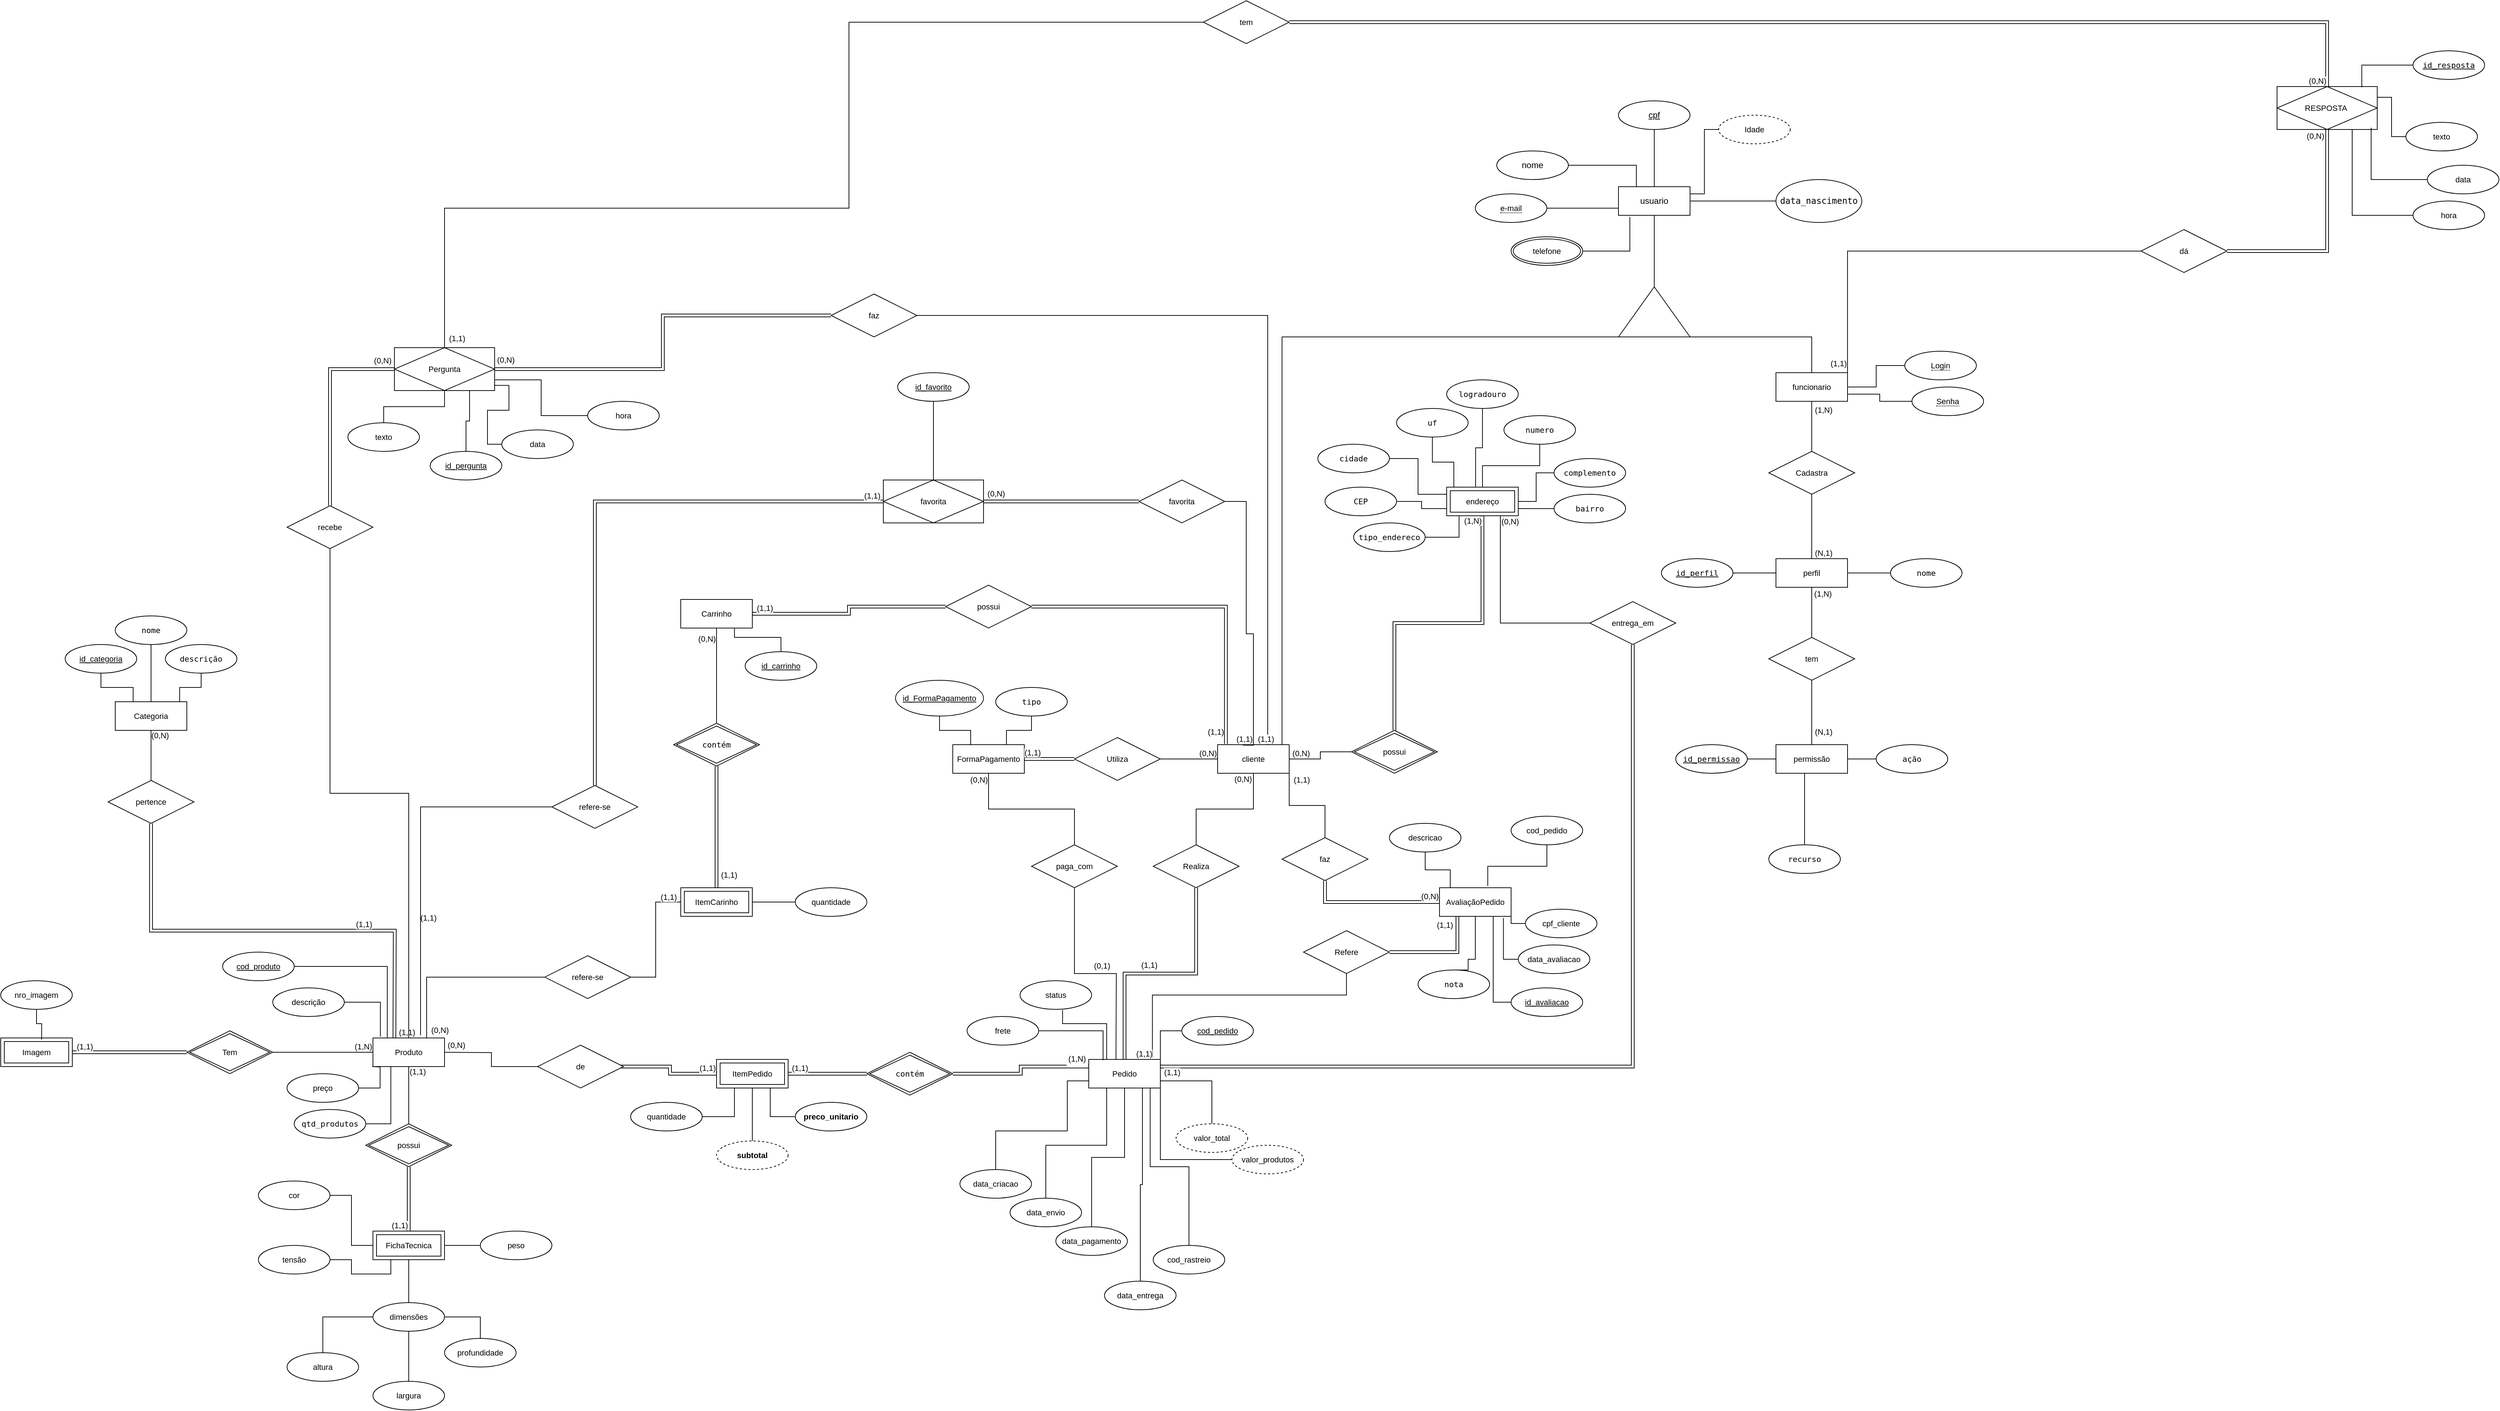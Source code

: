 <mxfile version="28.2.5">
  <diagram name="Página-1" id="8Iw2187nsq1q3JchT0BX">
    <mxGraphModel dx="2412" dy="375" grid="1" gridSize="10" guides="1" tooltips="1" connect="1" arrows="1" fold="1" page="1" pageScale="1" pageWidth="827" pageHeight="1169" math="0" shadow="0">
      <root>
        <mxCell id="0" />
        <mxCell id="1" parent="0" />
        <mxCell id="KdTZia1D0EIVLSh1EkJ0-1" value="usuario" style="whiteSpace=wrap;html=1;align=center;" vertex="1" parent="1">
          <mxGeometry x="1190" y="430" width="100" height="40" as="geometry" />
        </mxCell>
        <mxCell id="KdTZia1D0EIVLSh1EkJ0-10" style="edgeStyle=orthogonalEdgeStyle;shape=connector;rounded=0;orthogonalLoop=1;jettySize=auto;html=1;entryX=0.5;entryY=0;entryDx=0;entryDy=0;strokeColor=default;align=center;verticalAlign=middle;fontFamily=Helvetica;fontSize=11;fontColor=default;labelBackgroundColor=default;endArrow=none;endFill=0;" edge="1" parent="1" source="KdTZia1D0EIVLSh1EkJ0-2" target="KdTZia1D0EIVLSh1EkJ0-1">
          <mxGeometry relative="1" as="geometry" />
        </mxCell>
        <mxCell id="KdTZia1D0EIVLSh1EkJ0-2" value="cpf" style="ellipse;whiteSpace=wrap;html=1;align=center;fontStyle=4;" vertex="1" parent="1">
          <mxGeometry x="1190" y="310" width="100" height="40" as="geometry" />
        </mxCell>
        <mxCell id="KdTZia1D0EIVLSh1EkJ0-9" style="edgeStyle=orthogonalEdgeStyle;shape=connector;rounded=0;orthogonalLoop=1;jettySize=auto;html=1;strokeColor=default;align=center;verticalAlign=middle;fontFamily=Helvetica;fontSize=11;fontColor=default;labelBackgroundColor=default;endArrow=none;endFill=0;entryX=0.25;entryY=0;entryDx=0;entryDy=0;" edge="1" parent="1" source="KdTZia1D0EIVLSh1EkJ0-3" target="KdTZia1D0EIVLSh1EkJ0-1">
          <mxGeometry relative="1" as="geometry" />
        </mxCell>
        <mxCell id="KdTZia1D0EIVLSh1EkJ0-3" value="nome" style="ellipse;whiteSpace=wrap;html=1;align=center;" vertex="1" parent="1">
          <mxGeometry x="1020" y="380" width="100" height="40" as="geometry" />
        </mxCell>
        <mxCell id="KdTZia1D0EIVLSh1EkJ0-5" value="&lt;code data-end=&quot;483&quot; data-start=&quot;466&quot;&gt;data_nascimento&lt;/code&gt;" style="ellipse;whiteSpace=wrap;html=1;align=center;" vertex="1" parent="1">
          <mxGeometry x="1410" y="420" width="120" height="60" as="geometry" />
        </mxCell>
        <mxCell id="KdTZia1D0EIVLSh1EkJ0-8" style="edgeStyle=orthogonalEdgeStyle;rounded=0;orthogonalLoop=1;jettySize=auto;html=1;entryX=0;entryY=0.75;entryDx=0;entryDy=0;endArrow=none;endFill=0;exitX=1;exitY=0.5;exitDx=0;exitDy=0;" edge="1" parent="1" source="KdTZia1D0EIVLSh1EkJ0-90" target="KdTZia1D0EIVLSh1EkJ0-1">
          <mxGeometry relative="1" as="geometry">
            <mxPoint x="1110" y="400" as="sourcePoint" />
          </mxGeometry>
        </mxCell>
        <mxCell id="KdTZia1D0EIVLSh1EkJ0-11" style="edgeStyle=orthogonalEdgeStyle;shape=connector;rounded=0;orthogonalLoop=1;jettySize=auto;html=1;entryX=1;entryY=0.5;entryDx=0;entryDy=0;strokeColor=default;align=center;verticalAlign=middle;fontFamily=Helvetica;fontSize=11;fontColor=default;labelBackgroundColor=default;endArrow=none;endFill=0;" edge="1" parent="1" source="KdTZia1D0EIVLSh1EkJ0-5" target="KdTZia1D0EIVLSh1EkJ0-1">
          <mxGeometry relative="1" as="geometry" />
        </mxCell>
        <mxCell id="KdTZia1D0EIVLSh1EkJ0-12" value="" style="verticalLabelPosition=bottom;verticalAlign=top;html=1;shape=mxgraph.basic.acute_triangle;dx=0.5;fontFamily=Helvetica;fontSize=11;fontColor=default;labelBackgroundColor=default;" vertex="1" parent="1">
          <mxGeometry x="1190" y="570" width="100" height="70" as="geometry" />
        </mxCell>
        <mxCell id="KdTZia1D0EIVLSh1EkJ0-13" style="edgeStyle=orthogonalEdgeStyle;shape=connector;rounded=0;orthogonalLoop=1;jettySize=auto;html=1;entryX=0;entryY=0;entryDx=50;entryDy=0;entryPerimeter=0;strokeColor=default;align=center;verticalAlign=middle;fontFamily=Helvetica;fontSize=11;fontColor=default;labelBackgroundColor=default;endArrow=none;endFill=0;" edge="1" parent="1" source="KdTZia1D0EIVLSh1EkJ0-1" target="KdTZia1D0EIVLSh1EkJ0-12">
          <mxGeometry relative="1" as="geometry" />
        </mxCell>
        <mxCell id="KdTZia1D0EIVLSh1EkJ0-49" style="edgeStyle=orthogonalEdgeStyle;shape=connector;rounded=0;orthogonalLoop=1;jettySize=auto;html=1;entryX=1;entryY=0.5;entryDx=0;entryDy=0;strokeColor=default;align=center;verticalAlign=middle;fontFamily=Helvetica;fontSize=11;fontColor=default;labelBackgroundColor=default;endArrow=none;endFill=0;" edge="1" parent="1" source="KdTZia1D0EIVLSh1EkJ0-14" target="KdTZia1D0EIVLSh1EkJ0-48">
          <mxGeometry relative="1" as="geometry" />
        </mxCell>
        <mxCell id="KdTZia1D0EIVLSh1EkJ0-119" style="edgeStyle=orthogonalEdgeStyle;shape=connector;rounded=0;orthogonalLoop=1;jettySize=auto;html=1;entryX=0.5;entryY=0;entryDx=0;entryDy=0;strokeColor=default;align=center;verticalAlign=middle;fontFamily=Helvetica;fontSize=11;fontColor=default;labelBackgroundColor=default;endArrow=none;endFill=0;" edge="1" parent="1" source="KdTZia1D0EIVLSh1EkJ0-14" target="KdTZia1D0EIVLSh1EkJ0-118">
          <mxGeometry relative="1" as="geometry" />
        </mxCell>
        <mxCell id="KdTZia1D0EIVLSh1EkJ0-124" style="edgeStyle=orthogonalEdgeStyle;shape=connector;rounded=0;orthogonalLoop=1;jettySize=auto;html=1;entryX=0;entryY=0.5;entryDx=0;entryDy=0;strokeColor=default;align=center;verticalAlign=middle;fontFamily=Helvetica;fontSize=11;fontColor=default;labelBackgroundColor=default;endArrow=none;endFill=0;" edge="1" parent="1" source="KdTZia1D0EIVLSh1EkJ0-14" target="KdTZia1D0EIVLSh1EkJ0-19">
          <mxGeometry relative="1" as="geometry" />
        </mxCell>
        <mxCell id="KdTZia1D0EIVLSh1EkJ0-297" style="edgeStyle=orthogonalEdgeStyle;shape=connector;rounded=0;orthogonalLoop=1;jettySize=auto;html=1;entryX=1;entryY=0.5;entryDx=0;entryDy=0;strokeColor=default;align=center;verticalAlign=middle;fontFamily=Helvetica;fontSize=11;fontColor=default;labelBackgroundColor=default;endArrow=none;endFill=0;" edge="1" parent="1" source="KdTZia1D0EIVLSh1EkJ0-14" target="KdTZia1D0EIVLSh1EkJ0-293">
          <mxGeometry relative="1" as="geometry">
            <Array as="points">
              <mxPoint x="700" y="610" />
            </Array>
          </mxGeometry>
        </mxCell>
        <mxCell id="KdTZia1D0EIVLSh1EkJ0-14" value="cliente" style="whiteSpace=wrap;html=1;align=center;fontFamily=Helvetica;fontSize=11;fontColor=default;labelBackgroundColor=default;" vertex="1" parent="1">
          <mxGeometry x="630" y="1210" width="100" height="40" as="geometry" />
        </mxCell>
        <mxCell id="KdTZia1D0EIVLSh1EkJ0-66" style="edgeStyle=orthogonalEdgeStyle;shape=connector;rounded=0;orthogonalLoop=1;jettySize=auto;html=1;strokeColor=default;align=center;verticalAlign=middle;fontFamily=Helvetica;fontSize=11;fontColor=default;labelBackgroundColor=default;endArrow=none;endFill=0;" edge="1" parent="1" source="KdTZia1D0EIVLSh1EkJ0-15" target="KdTZia1D0EIVLSh1EkJ0-65">
          <mxGeometry relative="1" as="geometry" />
        </mxCell>
        <mxCell id="KdTZia1D0EIVLSh1EkJ0-15" value="funcionario" style="whiteSpace=wrap;html=1;align=center;fontFamily=Helvetica;fontSize=11;fontColor=default;labelBackgroundColor=default;" vertex="1" parent="1">
          <mxGeometry x="1410" y="690" width="100" height="40" as="geometry" />
        </mxCell>
        <mxCell id="KdTZia1D0EIVLSh1EkJ0-19" value="possui" style="shape=rhombus;double=1;perimeter=rhombusPerimeter;whiteSpace=wrap;html=1;align=center;fontFamily=Helvetica;fontSize=11;fontColor=default;labelBackgroundColor=default;" vertex="1" parent="1">
          <mxGeometry x="817" y="1190" width="120" height="60" as="geometry" />
        </mxCell>
        <mxCell id="KdTZia1D0EIVLSh1EkJ0-20" value="endereço" style="shape=ext;margin=3;double=1;whiteSpace=wrap;html=1;align=center;fontFamily=Helvetica;fontSize=11;fontColor=default;labelBackgroundColor=default;" vertex="1" parent="1">
          <mxGeometry x="950" y="850" width="100" height="40" as="geometry" />
        </mxCell>
        <mxCell id="KdTZia1D0EIVLSh1EkJ0-21" value="" style="shape=link;html=1;rounded=0;strokeColor=default;align=center;verticalAlign=middle;fontFamily=Helvetica;fontSize=11;fontColor=default;labelBackgroundColor=default;edgeStyle=orthogonalEdgeStyle;endArrow=none;endFill=0;exitX=0.5;exitY=0;exitDx=0;exitDy=0;entryX=0.5;entryY=1;entryDx=0;entryDy=0;" edge="1" parent="1" source="KdTZia1D0EIVLSh1EkJ0-19" target="KdTZia1D0EIVLSh1EkJ0-20">
          <mxGeometry relative="1" as="geometry">
            <mxPoint x="1360" y="340" as="sourcePoint" />
            <mxPoint x="1520" y="340" as="targetPoint" />
          </mxGeometry>
        </mxCell>
        <mxCell id="KdTZia1D0EIVLSh1EkJ0-22" value="(1,N)" style="resizable=0;html=1;whiteSpace=wrap;align=right;verticalAlign=bottom;fontFamily=Helvetica;fontSize=11;fontColor=default;labelBackgroundColor=default;" connectable="0" vertex="1" parent="KdTZia1D0EIVLSh1EkJ0-21">
          <mxGeometry x="1" relative="1" as="geometry">
            <mxPoint y="15" as="offset" />
          </mxGeometry>
        </mxCell>
        <mxCell id="KdTZia1D0EIVLSh1EkJ0-24" style="edgeStyle=orthogonalEdgeStyle;shape=connector;rounded=0;orthogonalLoop=1;jettySize=auto;html=1;entryX=0.173;entryY=1.017;entryDx=0;entryDy=0;strokeColor=default;align=center;verticalAlign=middle;fontFamily=Helvetica;fontSize=11;fontColor=default;labelBackgroundColor=default;endArrow=none;endFill=0;entryPerimeter=0;" edge="1" parent="1" source="KdTZia1D0EIVLSh1EkJ0-23" target="KdTZia1D0EIVLSh1EkJ0-20">
          <mxGeometry relative="1" as="geometry" />
        </mxCell>
        <mxCell id="KdTZia1D0EIVLSh1EkJ0-23" value="&lt;code data-end=&quot;1245&quot; data-start=&quot;1230&quot;&gt;tipo_endereco&lt;/code&gt;" style="ellipse;whiteSpace=wrap;html=1;align=center;fontFamily=Helvetica;fontSize=11;fontColor=default;labelBackgroundColor=default;" vertex="1" parent="1">
          <mxGeometry x="820" y="900" width="100" height="40" as="geometry" />
        </mxCell>
        <mxCell id="KdTZia1D0EIVLSh1EkJ0-25" value="&lt;code data-end=&quot;1299&quot; data-start=&quot;1287&quot;&gt;logradouro&lt;/code&gt;" style="ellipse;whiteSpace=wrap;html=1;align=center;fontFamily=Helvetica;fontSize=11;fontColor=default;labelBackgroundColor=default;" vertex="1" parent="1">
          <mxGeometry x="950" y="700" width="100" height="40" as="geometry" />
        </mxCell>
        <mxCell id="KdTZia1D0EIVLSh1EkJ0-26" style="edgeStyle=orthogonalEdgeStyle;shape=connector;rounded=0;orthogonalLoop=1;jettySize=auto;html=1;entryX=0.404;entryY=-0.008;entryDx=0;entryDy=0;entryPerimeter=0;strokeColor=default;align=center;verticalAlign=middle;fontFamily=Helvetica;fontSize=11;fontColor=default;labelBackgroundColor=default;endArrow=none;endFill=0;" edge="1" parent="1" source="KdTZia1D0EIVLSh1EkJ0-25" target="KdTZia1D0EIVLSh1EkJ0-20">
          <mxGeometry relative="1" as="geometry" />
        </mxCell>
        <mxCell id="KdTZia1D0EIVLSh1EkJ0-28" style="edgeStyle=orthogonalEdgeStyle;shape=connector;rounded=0;orthogonalLoop=1;jettySize=auto;html=1;strokeColor=default;align=center;verticalAlign=middle;fontFamily=Helvetica;fontSize=11;fontColor=default;labelBackgroundColor=default;endArrow=none;endFill=0;" edge="1" parent="1" source="KdTZia1D0EIVLSh1EkJ0-27" target="KdTZia1D0EIVLSh1EkJ0-20">
          <mxGeometry relative="1" as="geometry" />
        </mxCell>
        <mxCell id="KdTZia1D0EIVLSh1EkJ0-27" value="&lt;code data-end=&quot;1299&quot; data-start=&quot;1287&quot;&gt;numero&lt;/code&gt;" style="ellipse;whiteSpace=wrap;html=1;align=center;fontFamily=Helvetica;fontSize=11;fontColor=default;labelBackgroundColor=default;" vertex="1" parent="1">
          <mxGeometry x="1030" y="750" width="100" height="40" as="geometry" />
        </mxCell>
        <mxCell id="KdTZia1D0EIVLSh1EkJ0-30" style="edgeStyle=orthogonalEdgeStyle;shape=connector;rounded=0;orthogonalLoop=1;jettySize=auto;html=1;entryX=1;entryY=0.5;entryDx=0;entryDy=0;strokeColor=default;align=center;verticalAlign=middle;fontFamily=Helvetica;fontSize=11;fontColor=default;labelBackgroundColor=default;endArrow=none;endFill=0;" edge="1" parent="1" source="KdTZia1D0EIVLSh1EkJ0-29" target="KdTZia1D0EIVLSh1EkJ0-20">
          <mxGeometry relative="1" as="geometry" />
        </mxCell>
        <mxCell id="KdTZia1D0EIVLSh1EkJ0-29" value="&lt;code data-end=&quot;1299&quot; data-start=&quot;1287&quot;&gt;complemento&lt;/code&gt;" style="ellipse;whiteSpace=wrap;html=1;align=center;fontFamily=Helvetica;fontSize=11;fontColor=default;labelBackgroundColor=default;" vertex="1" parent="1">
          <mxGeometry x="1100" y="810" width="100" height="40" as="geometry" />
        </mxCell>
        <mxCell id="KdTZia1D0EIVLSh1EkJ0-32" style="edgeStyle=orthogonalEdgeStyle;shape=connector;rounded=0;orthogonalLoop=1;jettySize=auto;html=1;entryX=1;entryY=0.75;entryDx=0;entryDy=0;strokeColor=default;align=center;verticalAlign=middle;fontFamily=Helvetica;fontSize=11;fontColor=default;labelBackgroundColor=default;endArrow=none;endFill=0;" edge="1" parent="1" source="KdTZia1D0EIVLSh1EkJ0-31" target="KdTZia1D0EIVLSh1EkJ0-20">
          <mxGeometry relative="1" as="geometry" />
        </mxCell>
        <mxCell id="KdTZia1D0EIVLSh1EkJ0-31" value="&lt;code data-end=&quot;1299&quot; data-start=&quot;1287&quot;&gt;bairro&lt;/code&gt;" style="ellipse;whiteSpace=wrap;html=1;align=center;fontFamily=Helvetica;fontSize=11;fontColor=default;labelBackgroundColor=default;" vertex="1" parent="1">
          <mxGeometry x="1100" y="860" width="100" height="40" as="geometry" />
        </mxCell>
        <mxCell id="KdTZia1D0EIVLSh1EkJ0-35" style="edgeStyle=orthogonalEdgeStyle;shape=connector;rounded=0;orthogonalLoop=1;jettySize=auto;html=1;entryX=0;entryY=0.25;entryDx=0;entryDy=0;strokeColor=default;align=center;verticalAlign=middle;fontFamily=Helvetica;fontSize=11;fontColor=default;labelBackgroundColor=default;endArrow=none;endFill=0;" edge="1" parent="1" source="KdTZia1D0EIVLSh1EkJ0-33" target="KdTZia1D0EIVLSh1EkJ0-20">
          <mxGeometry relative="1" as="geometry" />
        </mxCell>
        <mxCell id="KdTZia1D0EIVLSh1EkJ0-33" value="&lt;code data-end=&quot;1414&quot; data-start=&quot;1406&quot;&gt;cidade&lt;/code&gt;" style="ellipse;whiteSpace=wrap;html=1;align=center;fontFamily=Helvetica;fontSize=11;fontColor=default;labelBackgroundColor=default;" vertex="1" parent="1">
          <mxGeometry x="770" y="790" width="100" height="40" as="geometry" />
        </mxCell>
        <mxCell id="KdTZia1D0EIVLSh1EkJ0-34" value="&lt;code data-end=&quot;1414&quot; data-start=&quot;1406&quot;&gt;uf&lt;/code&gt;" style="ellipse;whiteSpace=wrap;html=1;align=center;fontFamily=Helvetica;fontSize=11;fontColor=default;labelBackgroundColor=default;" vertex="1" parent="1">
          <mxGeometry x="880" y="740" width="100" height="40" as="geometry" />
        </mxCell>
        <mxCell id="KdTZia1D0EIVLSh1EkJ0-36" style="edgeStyle=orthogonalEdgeStyle;shape=connector;rounded=0;orthogonalLoop=1;jettySize=auto;html=1;entryX=0.1;entryY=0;entryDx=0;entryDy=0;entryPerimeter=0;strokeColor=default;align=center;verticalAlign=middle;fontFamily=Helvetica;fontSize=11;fontColor=default;labelBackgroundColor=default;endArrow=none;endFill=0;" edge="1" parent="1" source="KdTZia1D0EIVLSh1EkJ0-34" target="KdTZia1D0EIVLSh1EkJ0-20">
          <mxGeometry relative="1" as="geometry" />
        </mxCell>
        <mxCell id="KdTZia1D0EIVLSh1EkJ0-39" style="edgeStyle=orthogonalEdgeStyle;shape=connector;rounded=0;orthogonalLoop=1;jettySize=auto;html=1;entryX=0;entryY=0.75;entryDx=0;entryDy=0;strokeColor=default;align=center;verticalAlign=middle;fontFamily=Helvetica;fontSize=11;fontColor=default;labelBackgroundColor=default;endArrow=none;endFill=0;" edge="1" parent="1" source="KdTZia1D0EIVLSh1EkJ0-38" target="KdTZia1D0EIVLSh1EkJ0-20">
          <mxGeometry relative="1" as="geometry" />
        </mxCell>
        <mxCell id="KdTZia1D0EIVLSh1EkJ0-38" value="&lt;code data-end=&quot;1414&quot; data-start=&quot;1406&quot;&gt;CEP&lt;/code&gt;" style="ellipse;whiteSpace=wrap;html=1;align=center;fontFamily=Helvetica;fontSize=11;fontColor=default;labelBackgroundColor=default;" vertex="1" parent="1">
          <mxGeometry x="780" y="850" width="100" height="40" as="geometry" />
        </mxCell>
        <mxCell id="KdTZia1D0EIVLSh1EkJ0-40" value="(0,N)" style="resizable=0;html=1;whiteSpace=wrap;align=right;verticalAlign=bottom;fontFamily=Helvetica;fontSize=11;fontColor=default;labelBackgroundColor=default;" connectable="0" vertex="1" parent="1">
          <mxGeometry x="760" y="1230" as="geometry" />
        </mxCell>
        <mxCell id="KdTZia1D0EIVLSh1EkJ0-41" style="edgeStyle=orthogonalEdgeStyle;shape=connector;rounded=0;orthogonalLoop=1;jettySize=auto;html=1;entryX=1;entryY=1;entryDx=0;entryDy=0;entryPerimeter=0;strokeColor=default;align=center;verticalAlign=middle;fontFamily=Helvetica;fontSize=11;fontColor=default;labelBackgroundColor=default;endArrow=none;endFill=0;" edge="1" parent="1" source="KdTZia1D0EIVLSh1EkJ0-15" target="KdTZia1D0EIVLSh1EkJ0-12">
          <mxGeometry relative="1" as="geometry">
            <Array as="points">
              <mxPoint x="1460" y="640" />
            </Array>
          </mxGeometry>
        </mxCell>
        <mxCell id="KdTZia1D0EIVLSh1EkJ0-42" style="edgeStyle=orthogonalEdgeStyle;shape=connector;rounded=0;orthogonalLoop=1;jettySize=auto;html=1;entryX=0;entryY=1;entryDx=0;entryDy=0;entryPerimeter=0;strokeColor=default;align=center;verticalAlign=middle;fontFamily=Helvetica;fontSize=11;fontColor=default;labelBackgroundColor=default;endArrow=none;endFill=0;exitX=1;exitY=0;exitDx=0;exitDy=0;" edge="1" parent="1" target="KdTZia1D0EIVLSh1EkJ0-12">
          <mxGeometry relative="1" as="geometry">
            <mxPoint x="710" y="1210" as="sourcePoint" />
            <mxPoint x="1170" y="640" as="targetPoint" />
            <Array as="points">
              <mxPoint x="720" y="1210" />
              <mxPoint x="720" y="640" />
            </Array>
          </mxGeometry>
        </mxCell>
        <mxCell id="KdTZia1D0EIVLSh1EkJ0-45" value="FormaPagamento" style="whiteSpace=wrap;html=1;align=center;fontFamily=Helvetica;fontSize=11;fontColor=default;labelBackgroundColor=default;container=0;" vertex="1" parent="1">
          <mxGeometry x="260" y="1210" width="100" height="40" as="geometry" />
        </mxCell>
        <mxCell id="KdTZia1D0EIVLSh1EkJ0-52" style="edgeStyle=orthogonalEdgeStyle;shape=connector;rounded=0;orthogonalLoop=1;jettySize=auto;html=1;entryX=0.75;entryY=0;entryDx=0;entryDy=0;strokeColor=default;align=center;verticalAlign=middle;fontFamily=Helvetica;fontSize=11;fontColor=default;labelBackgroundColor=default;endArrow=none;endFill=0;" edge="1" parent="1" source="KdTZia1D0EIVLSh1EkJ0-47" target="KdTZia1D0EIVLSh1EkJ0-45">
          <mxGeometry relative="1" as="geometry" />
        </mxCell>
        <mxCell id="KdTZia1D0EIVLSh1EkJ0-47" value="&lt;code data-end=&quot;496&quot; data-start=&quot;490&quot;&gt;tipo&lt;/code&gt;" style="ellipse;whiteSpace=wrap;html=1;align=center;fontFamily=Helvetica;fontSize=11;fontColor=default;labelBackgroundColor=default;container=0;" vertex="1" parent="1">
          <mxGeometry x="320" y="1130" width="100" height="40" as="geometry" />
        </mxCell>
        <mxCell id="KdTZia1D0EIVLSh1EkJ0-203" style="edgeStyle=orthogonalEdgeStyle;shape=connector;rounded=0;orthogonalLoop=1;jettySize=auto;html=1;entryX=0.5;entryY=0;entryDx=0;entryDy=0;strokeColor=default;align=center;verticalAlign=middle;fontFamily=Helvetica;fontSize=11;fontColor=default;labelBackgroundColor=default;endArrow=none;endFill=0;exitX=0.5;exitY=1;exitDx=0;exitDy=0;" edge="1" parent="1" source="KdTZia1D0EIVLSh1EkJ0-45" target="KdTZia1D0EIVLSh1EkJ0-202">
          <mxGeometry relative="1" as="geometry" />
        </mxCell>
        <mxCell id="KdTZia1D0EIVLSh1EkJ0-48" value="Utiliza" style="shape=rhombus;perimeter=rhombusPerimeter;whiteSpace=wrap;html=1;align=center;fontFamily=Helvetica;fontSize=11;fontColor=default;labelBackgroundColor=default;" vertex="1" parent="1">
          <mxGeometry x="430" y="1200" width="120" height="60" as="geometry" />
        </mxCell>
        <mxCell id="KdTZia1D0EIVLSh1EkJ0-51" style="edgeStyle=orthogonalEdgeStyle;shape=connector;rounded=0;orthogonalLoop=1;jettySize=auto;html=1;entryX=0.25;entryY=0;entryDx=0;entryDy=0;strokeColor=default;align=center;verticalAlign=middle;fontFamily=Helvetica;fontSize=11;fontColor=default;labelBackgroundColor=default;endArrow=none;endFill=0;" edge="1" parent="1" source="KdTZia1D0EIVLSh1EkJ0-46" target="KdTZia1D0EIVLSh1EkJ0-45">
          <mxGeometry relative="1" as="geometry" />
        </mxCell>
        <mxCell id="KdTZia1D0EIVLSh1EkJ0-53" value="" style="shape=link;html=1;rounded=0;strokeColor=default;align=center;verticalAlign=middle;fontFamily=Helvetica;fontSize=11;fontColor=default;labelBackgroundColor=default;edgeStyle=orthogonalEdgeStyle;endArrow=none;endFill=0;exitX=1;exitY=0.5;exitDx=0;exitDy=0;" edge="1" parent="1" source="KdTZia1D0EIVLSh1EkJ0-45">
          <mxGeometry relative="1" as="geometry">
            <mxPoint x="400" y="1270" as="sourcePoint" />
            <mxPoint x="430" y="1230" as="targetPoint" />
          </mxGeometry>
        </mxCell>
        <mxCell id="KdTZia1D0EIVLSh1EkJ0-54" value="(1,1)" style="resizable=0;html=1;whiteSpace=wrap;align=right;verticalAlign=bottom;fontFamily=Helvetica;fontSize=11;fontColor=default;labelBackgroundColor=default;container=0;" connectable="0" vertex="1" parent="KdTZia1D0EIVLSh1EkJ0-53">
          <mxGeometry x="1" relative="1" as="geometry">
            <mxPoint x="-45" y="-1" as="offset" />
          </mxGeometry>
        </mxCell>
        <mxCell id="KdTZia1D0EIVLSh1EkJ0-55" value="(0,N)" style="resizable=0;html=1;whiteSpace=wrap;align=right;verticalAlign=bottom;fontFamily=Helvetica;fontSize=11;fontColor=default;labelBackgroundColor=default;" connectable="0" vertex="1" parent="1">
          <mxGeometry x="630" y="1230" as="geometry" />
        </mxCell>
        <mxCell id="KdTZia1D0EIVLSh1EkJ0-70" style="edgeStyle=orthogonalEdgeStyle;shape=connector;rounded=0;orthogonalLoop=1;jettySize=auto;html=1;entryX=0.5;entryY=0;entryDx=0;entryDy=0;strokeColor=default;align=center;verticalAlign=middle;fontFamily=Helvetica;fontSize=11;fontColor=default;labelBackgroundColor=default;endArrow=none;endFill=0;" edge="1" parent="1" source="KdTZia1D0EIVLSh1EkJ0-58" target="KdTZia1D0EIVLSh1EkJ0-69">
          <mxGeometry relative="1" as="geometry" />
        </mxCell>
        <mxCell id="KdTZia1D0EIVLSh1EkJ0-58" value="perfil" style="whiteSpace=wrap;html=1;align=center;fontFamily=Helvetica;fontSize=11;fontColor=default;labelBackgroundColor=default;" vertex="1" parent="1">
          <mxGeometry x="1410" y="950" width="100" height="40" as="geometry" />
        </mxCell>
        <mxCell id="KdTZia1D0EIVLSh1EkJ0-59" value="permissão" style="whiteSpace=wrap;html=1;align=center;fontFamily=Helvetica;fontSize=11;fontColor=default;labelBackgroundColor=default;" vertex="1" parent="1">
          <mxGeometry x="1410" y="1210" width="100" height="40" as="geometry" />
        </mxCell>
        <mxCell id="KdTZia1D0EIVLSh1EkJ0-61" style="edgeStyle=orthogonalEdgeStyle;shape=connector;rounded=0;orthogonalLoop=1;jettySize=auto;html=1;entryX=0;entryY=0.5;entryDx=0;entryDy=0;strokeColor=default;align=center;verticalAlign=middle;fontFamily=Helvetica;fontSize=11;fontColor=default;labelBackgroundColor=default;endArrow=none;endFill=0;" edge="1" parent="1" source="KdTZia1D0EIVLSh1EkJ0-60" target="KdTZia1D0EIVLSh1EkJ0-58">
          <mxGeometry relative="1" as="geometry" />
        </mxCell>
        <mxCell id="KdTZia1D0EIVLSh1EkJ0-60" value="&lt;code data-end=&quot;577&quot; data-start=&quot;566&quot;&gt;id_perfil&lt;/code&gt;" style="ellipse;whiteSpace=wrap;html=1;align=center;fontStyle=4;fontFamily=Helvetica;fontSize=11;fontColor=default;labelBackgroundColor=default;" vertex="1" parent="1">
          <mxGeometry x="1250" y="950" width="100" height="40" as="geometry" />
        </mxCell>
        <mxCell id="KdTZia1D0EIVLSh1EkJ0-64" style="edgeStyle=orthogonalEdgeStyle;shape=connector;rounded=0;orthogonalLoop=1;jettySize=auto;html=1;entryX=1;entryY=0.5;entryDx=0;entryDy=0;strokeColor=default;align=center;verticalAlign=middle;fontFamily=Helvetica;fontSize=11;fontColor=default;labelBackgroundColor=default;endArrow=none;endFill=0;" edge="1" parent="1" source="KdTZia1D0EIVLSh1EkJ0-62" target="KdTZia1D0EIVLSh1EkJ0-58">
          <mxGeometry relative="1" as="geometry" />
        </mxCell>
        <mxCell id="KdTZia1D0EIVLSh1EkJ0-62" value="&lt;code data-end=&quot;600&quot; data-start=&quot;594&quot;&gt;nome&lt;/code&gt;" style="ellipse;whiteSpace=wrap;html=1;align=center;fontFamily=Helvetica;fontSize=11;fontColor=default;labelBackgroundColor=default;" vertex="1" parent="1">
          <mxGeometry x="1570" y="950" width="100" height="40" as="geometry" />
        </mxCell>
        <mxCell id="KdTZia1D0EIVLSh1EkJ0-67" style="edgeStyle=orthogonalEdgeStyle;shape=connector;rounded=0;orthogonalLoop=1;jettySize=auto;html=1;entryX=0.5;entryY=0;entryDx=0;entryDy=0;strokeColor=default;align=center;verticalAlign=middle;fontFamily=Helvetica;fontSize=11;fontColor=default;labelBackgroundColor=default;endArrow=none;endFill=0;" edge="1" parent="1" source="KdTZia1D0EIVLSh1EkJ0-65" target="KdTZia1D0EIVLSh1EkJ0-58">
          <mxGeometry relative="1" as="geometry" />
        </mxCell>
        <mxCell id="KdTZia1D0EIVLSh1EkJ0-65" value="Cadastra" style="shape=rhombus;perimeter=rhombusPerimeter;whiteSpace=wrap;html=1;align=center;fontFamily=Helvetica;fontSize=11;fontColor=default;labelBackgroundColor=default;" vertex="1" parent="1">
          <mxGeometry x="1400" y="800" width="120" height="60" as="geometry" />
        </mxCell>
        <mxCell id="KdTZia1D0EIVLSh1EkJ0-71" style="edgeStyle=orthogonalEdgeStyle;shape=connector;rounded=0;orthogonalLoop=1;jettySize=auto;html=1;entryX=0.5;entryY=0;entryDx=0;entryDy=0;strokeColor=default;align=center;verticalAlign=middle;fontFamily=Helvetica;fontSize=11;fontColor=default;labelBackgroundColor=default;endArrow=none;endFill=0;" edge="1" parent="1" source="KdTZia1D0EIVLSh1EkJ0-69" target="KdTZia1D0EIVLSh1EkJ0-59">
          <mxGeometry relative="1" as="geometry" />
        </mxCell>
        <mxCell id="KdTZia1D0EIVLSh1EkJ0-69" value="tem" style="shape=rhombus;perimeter=rhombusPerimeter;whiteSpace=wrap;html=1;align=center;fontFamily=Helvetica;fontSize=11;fontColor=default;labelBackgroundColor=default;" vertex="1" parent="1">
          <mxGeometry x="1400" y="1060" width="120" height="60" as="geometry" />
        </mxCell>
        <mxCell id="KdTZia1D0EIVLSh1EkJ0-74" style="edgeStyle=orthogonalEdgeStyle;shape=connector;rounded=0;orthogonalLoop=1;jettySize=auto;html=1;entryX=0;entryY=0.5;entryDx=0;entryDy=0;strokeColor=default;align=center;verticalAlign=middle;fontFamily=Helvetica;fontSize=11;fontColor=default;labelBackgroundColor=default;endArrow=none;endFill=0;" edge="1" parent="1" source="KdTZia1D0EIVLSh1EkJ0-72" target="KdTZia1D0EIVLSh1EkJ0-59">
          <mxGeometry relative="1" as="geometry" />
        </mxCell>
        <mxCell id="KdTZia1D0EIVLSh1EkJ0-72" value="&lt;code data-end=&quot;690&quot; data-start=&quot;676&quot;&gt;id_permissao&lt;/code&gt;" style="ellipse;whiteSpace=wrap;html=1;align=center;fontStyle=4;fontFamily=Helvetica;fontSize=11;fontColor=default;labelBackgroundColor=default;" vertex="1" parent="1">
          <mxGeometry x="1270" y="1210" width="100" height="40" as="geometry" />
        </mxCell>
        <mxCell id="KdTZia1D0EIVLSh1EkJ0-75" style="edgeStyle=orthogonalEdgeStyle;shape=connector;rounded=0;orthogonalLoop=1;jettySize=auto;html=1;strokeColor=default;align=center;verticalAlign=middle;fontFamily=Helvetica;fontSize=11;fontColor=default;labelBackgroundColor=default;endArrow=none;endFill=0;" edge="1" parent="1" source="KdTZia1D0EIVLSh1EkJ0-73">
          <mxGeometry relative="1" as="geometry">
            <mxPoint x="1450" y="1250" as="targetPoint" />
          </mxGeometry>
        </mxCell>
        <mxCell id="KdTZia1D0EIVLSh1EkJ0-73" value="&lt;code data-end=&quot;716&quot; data-start=&quot;707&quot;&gt;recurso&lt;/code&gt;" style="ellipse;whiteSpace=wrap;html=1;align=center;fontFamily=Helvetica;fontSize=11;fontColor=default;labelBackgroundColor=default;" vertex="1" parent="1">
          <mxGeometry x="1400" y="1350" width="100" height="40" as="geometry" />
        </mxCell>
        <mxCell id="KdTZia1D0EIVLSh1EkJ0-77" style="edgeStyle=orthogonalEdgeStyle;shape=connector;rounded=0;orthogonalLoop=1;jettySize=auto;html=1;entryX=1;entryY=0.5;entryDx=0;entryDy=0;strokeColor=default;align=center;verticalAlign=middle;fontFamily=Helvetica;fontSize=11;fontColor=default;labelBackgroundColor=default;endArrow=none;endFill=0;" edge="1" parent="1" source="KdTZia1D0EIVLSh1EkJ0-76" target="KdTZia1D0EIVLSh1EkJ0-59">
          <mxGeometry relative="1" as="geometry" />
        </mxCell>
        <mxCell id="KdTZia1D0EIVLSh1EkJ0-76" value="&lt;code data-end=&quot;716&quot; data-start=&quot;707&quot;&gt;ação&lt;/code&gt;" style="ellipse;whiteSpace=wrap;html=1;align=center;fontFamily=Helvetica;fontSize=11;fontColor=default;labelBackgroundColor=default;" vertex="1" parent="1">
          <mxGeometry x="1550" y="1210" width="100" height="40" as="geometry" />
        </mxCell>
        <mxCell id="KdTZia1D0EIVLSh1EkJ0-79" value="(1,N)" style="resizable=0;html=1;whiteSpace=wrap;align=right;verticalAlign=bottom;fontFamily=Helvetica;fontSize=11;fontColor=default;labelBackgroundColor=default;" connectable="0" vertex="1" parent="1">
          <mxGeometry x="1490" y="750" as="geometry" />
        </mxCell>
        <mxCell id="KdTZia1D0EIVLSh1EkJ0-80" value="(N,1)" style="resizable=0;html=1;whiteSpace=wrap;align=right;verticalAlign=bottom;fontFamily=Helvetica;fontSize=11;fontColor=default;labelBackgroundColor=default;" connectable="0" vertex="1" parent="1">
          <mxGeometry x="1490" y="950" as="geometry" />
        </mxCell>
        <mxCell id="KdTZia1D0EIVLSh1EkJ0-81" value="(1,N)" style="resizable=0;html=1;whiteSpace=wrap;align=right;verticalAlign=bottom;fontFamily=Helvetica;fontSize=11;fontColor=default;labelBackgroundColor=default;" connectable="0" vertex="1" parent="1">
          <mxGeometry x="1489" y="1007" as="geometry" />
        </mxCell>
        <mxCell id="KdTZia1D0EIVLSh1EkJ0-82" value="(N,1)" style="resizable=0;html=1;whiteSpace=wrap;align=right;verticalAlign=bottom;fontFamily=Helvetica;fontSize=11;fontColor=default;labelBackgroundColor=default;" connectable="0" vertex="1" parent="1">
          <mxGeometry x="1490" y="1200" as="geometry" />
        </mxCell>
        <mxCell id="KdTZia1D0EIVLSh1EkJ0-84" style="edgeStyle=orthogonalEdgeStyle;shape=connector;rounded=0;orthogonalLoop=1;jettySize=auto;html=1;entryX=1;entryY=0.5;entryDx=0;entryDy=0;strokeColor=default;align=center;verticalAlign=middle;fontFamily=Helvetica;fontSize=11;fontColor=default;labelBackgroundColor=default;endArrow=none;endFill=0;" edge="1" parent="1" source="KdTZia1D0EIVLSh1EkJ0-87" target="KdTZia1D0EIVLSh1EkJ0-15">
          <mxGeometry relative="1" as="geometry">
            <mxPoint x="1590" y="680" as="sourcePoint" />
          </mxGeometry>
        </mxCell>
        <mxCell id="KdTZia1D0EIVLSh1EkJ0-86" style="edgeStyle=orthogonalEdgeStyle;shape=connector;rounded=0;orthogonalLoop=1;jettySize=auto;html=1;entryX=1;entryY=0.75;entryDx=0;entryDy=0;strokeColor=default;align=center;verticalAlign=middle;fontFamily=Helvetica;fontSize=11;fontColor=default;labelBackgroundColor=default;endArrow=none;endFill=0;exitX=0;exitY=0.5;exitDx=0;exitDy=0;" edge="1" parent="1" source="KdTZia1D0EIVLSh1EkJ0-88" target="KdTZia1D0EIVLSh1EkJ0-15">
          <mxGeometry relative="1" as="geometry">
            <mxPoint x="1590" y="730" as="sourcePoint" />
          </mxGeometry>
        </mxCell>
        <mxCell id="KdTZia1D0EIVLSh1EkJ0-87" value="&lt;span style=&quot;border-bottom: 1px dotted&quot;&gt;Login&lt;/span&gt;" style="ellipse;whiteSpace=wrap;html=1;align=center;fontFamily=Helvetica;fontSize=11;fontColor=default;labelBackgroundColor=default;" vertex="1" parent="1">
          <mxGeometry x="1590" y="660" width="100" height="40" as="geometry" />
        </mxCell>
        <mxCell id="KdTZia1D0EIVLSh1EkJ0-88" value="&lt;span style=&quot;border-bottom: 1px dotted&quot;&gt;Senha&lt;/span&gt;" style="ellipse;whiteSpace=wrap;html=1;align=center;fontFamily=Helvetica;fontSize=11;fontColor=default;labelBackgroundColor=default;" vertex="1" parent="1">
          <mxGeometry x="1600" y="710" width="100" height="40" as="geometry" />
        </mxCell>
        <mxCell id="KdTZia1D0EIVLSh1EkJ0-90" value="&lt;span style=&quot;border-bottom: 1px dotted&quot;&gt;e-mail&lt;/span&gt;" style="ellipse;whiteSpace=wrap;html=1;align=center;fontFamily=Helvetica;fontSize=11;fontColor=default;labelBackgroundColor=default;" vertex="1" parent="1">
          <mxGeometry x="990" y="440" width="100" height="40" as="geometry" />
        </mxCell>
        <mxCell id="KdTZia1D0EIVLSh1EkJ0-46" value="id_FormaPagamento" style="ellipse;whiteSpace=wrap;html=1;align=center;fontStyle=4;fontFamily=Helvetica;fontSize=11;fontColor=default;labelBackgroundColor=default;container=0;" vertex="1" parent="1">
          <mxGeometry x="180" y="1120" width="123" height="50" as="geometry" />
        </mxCell>
        <mxCell id="KdTZia1D0EIVLSh1EkJ0-93" value="" style="group" vertex="1" connectable="0" parent="1">
          <mxGeometry x="-1070" y="1220" width="770" height="920" as="geometry" />
        </mxCell>
        <mxCell id="VzOfpZ_Bs2Y8hGM9rfYh-173" value="Produto" style="whiteSpace=wrap;html=1;align=center;fontFamily=Helvetica;fontSize=11;fontColor=default;labelBackgroundColor=default;container=0;" parent="KdTZia1D0EIVLSh1EkJ0-93" vertex="1">
          <mxGeometry x="520" y="400" width="100" height="40" as="geometry" />
        </mxCell>
        <mxCell id="VzOfpZ_Bs2Y8hGM9rfYh-174" value="cod_produto" style="ellipse;whiteSpace=wrap;html=1;align=center;fontStyle=4;fontFamily=Helvetica;fontSize=11;fontColor=default;labelBackgroundColor=default;container=0;" parent="KdTZia1D0EIVLSh1EkJ0-93" vertex="1">
          <mxGeometry x="310" y="280" width="100" height="40" as="geometry" />
        </mxCell>
        <mxCell id="VzOfpZ_Bs2Y8hGM9rfYh-180" style="edgeStyle=orthogonalEdgeStyle;shape=connector;rounded=0;orthogonalLoop=1;jettySize=auto;html=1;entryX=0.104;entryY=-0.046;entryDx=0;entryDy=0;strokeColor=default;align=center;verticalAlign=middle;fontFamily=Helvetica;fontSize=11;fontColor=default;labelBackgroundColor=default;endArrow=none;endFill=0;entryPerimeter=0;" parent="KdTZia1D0EIVLSh1EkJ0-93" source="VzOfpZ_Bs2Y8hGM9rfYh-175" target="VzOfpZ_Bs2Y8hGM9rfYh-173" edge="1">
          <mxGeometry relative="1" as="geometry" />
        </mxCell>
        <mxCell id="VzOfpZ_Bs2Y8hGM9rfYh-175" value="descrição" style="ellipse;whiteSpace=wrap;html=1;align=center;fontFamily=Helvetica;fontSize=11;fontColor=default;labelBackgroundColor=default;container=0;" parent="KdTZia1D0EIVLSh1EkJ0-93" vertex="1">
          <mxGeometry x="380" y="330" width="100" height="40" as="geometry" />
        </mxCell>
        <mxCell id="VzOfpZ_Bs2Y8hGM9rfYh-176" value="preço" style="ellipse;whiteSpace=wrap;html=1;align=center;fontFamily=Helvetica;fontSize=11;fontColor=default;labelBackgroundColor=default;container=0;" parent="KdTZia1D0EIVLSh1EkJ0-93" vertex="1">
          <mxGeometry x="400" y="450" width="100" height="40" as="geometry" />
        </mxCell>
        <mxCell id="VzOfpZ_Bs2Y8hGM9rfYh-178" style="edgeStyle=orthogonalEdgeStyle;shape=connector;rounded=0;orthogonalLoop=1;jettySize=auto;html=1;strokeColor=default;align=center;verticalAlign=middle;fontFamily=Helvetica;fontSize=11;fontColor=default;labelBackgroundColor=default;endArrow=none;endFill=0;entryX=0.25;entryY=1;entryDx=0;entryDy=0;" parent="KdTZia1D0EIVLSh1EkJ0-93" source="VzOfpZ_Bs2Y8hGM9rfYh-177" target="VzOfpZ_Bs2Y8hGM9rfYh-173" edge="1">
          <mxGeometry relative="1" as="geometry">
            <mxPoint x="560" y="470" as="targetPoint" />
          </mxGeometry>
        </mxCell>
        <mxCell id="VzOfpZ_Bs2Y8hGM9rfYh-177" value="&lt;code data-end=&quot;645&quot; data-start=&quot;631&quot;&gt;qtd_produtos&lt;/code&gt;" style="ellipse;whiteSpace=wrap;html=1;align=center;fontFamily=Helvetica;fontSize=11;fontColor=default;labelBackgroundColor=default;container=0;" parent="KdTZia1D0EIVLSh1EkJ0-93" vertex="1">
          <mxGeometry x="410" y="500" width="100" height="40" as="geometry" />
        </mxCell>
        <mxCell id="VzOfpZ_Bs2Y8hGM9rfYh-179" style="edgeStyle=orthogonalEdgeStyle;shape=connector;rounded=0;orthogonalLoop=1;jettySize=auto;html=1;entryX=0.105;entryY=1.016;entryDx=0;entryDy=0;entryPerimeter=0;strokeColor=default;align=center;verticalAlign=middle;fontFamily=Helvetica;fontSize=11;fontColor=default;labelBackgroundColor=default;endArrow=none;endFill=0;" parent="KdTZia1D0EIVLSh1EkJ0-93" source="VzOfpZ_Bs2Y8hGM9rfYh-176" target="VzOfpZ_Bs2Y8hGM9rfYh-173" edge="1">
          <mxGeometry relative="1" as="geometry">
            <Array as="points">
              <mxPoint x="530" y="470" />
              <mxPoint x="530" y="440" />
              <mxPoint x="519" y="440" />
            </Array>
          </mxGeometry>
        </mxCell>
        <mxCell id="VzOfpZ_Bs2Y8hGM9rfYh-181" style="edgeStyle=orthogonalEdgeStyle;shape=connector;rounded=0;orthogonalLoop=1;jettySize=auto;html=1;entryX=0.25;entryY=0;entryDx=0;entryDy=0;strokeColor=default;align=center;verticalAlign=middle;fontFamily=Helvetica;fontSize=11;fontColor=default;labelBackgroundColor=default;endArrow=none;endFill=0;" parent="KdTZia1D0EIVLSh1EkJ0-93" source="VzOfpZ_Bs2Y8hGM9rfYh-174" target="VzOfpZ_Bs2Y8hGM9rfYh-173" edge="1">
          <mxGeometry relative="1" as="geometry">
            <Array as="points">
              <mxPoint x="540" y="300" />
              <mxPoint x="540" y="400" />
            </Array>
          </mxGeometry>
        </mxCell>
        <mxCell id="VzOfpZ_Bs2Y8hGM9rfYh-188" style="edgeStyle=orthogonalEdgeStyle;shape=connector;rounded=0;orthogonalLoop=1;jettySize=auto;html=1;entryX=0.5;entryY=0;entryDx=0;entryDy=0;strokeColor=default;align=center;verticalAlign=middle;fontFamily=Helvetica;fontSize=11;fontColor=default;labelBackgroundColor=default;endArrow=none;endFill=0;" parent="KdTZia1D0EIVLSh1EkJ0-93" source="VzOfpZ_Bs2Y8hGM9rfYh-183" target="VzOfpZ_Bs2Y8hGM9rfYh-185" edge="1">
          <mxGeometry relative="1" as="geometry" />
        </mxCell>
        <mxCell id="VzOfpZ_Bs2Y8hGM9rfYh-189" style="edgeStyle=orthogonalEdgeStyle;shape=connector;rounded=0;orthogonalLoop=1;jettySize=auto;html=1;entryX=0.5;entryY=0;entryDx=0;entryDy=0;strokeColor=default;align=center;verticalAlign=middle;fontFamily=Helvetica;fontSize=11;fontColor=default;labelBackgroundColor=default;endArrow=none;endFill=0;" parent="KdTZia1D0EIVLSh1EkJ0-93" source="VzOfpZ_Bs2Y8hGM9rfYh-183" target="VzOfpZ_Bs2Y8hGM9rfYh-186" edge="1">
          <mxGeometry relative="1" as="geometry" />
        </mxCell>
        <mxCell id="VzOfpZ_Bs2Y8hGM9rfYh-195" style="edgeStyle=orthogonalEdgeStyle;shape=connector;rounded=0;orthogonalLoop=1;jettySize=auto;html=1;entryX=0.5;entryY=1;entryDx=0;entryDy=0;strokeColor=default;align=center;verticalAlign=middle;fontFamily=Helvetica;fontSize=11;fontColor=default;labelBackgroundColor=default;endArrow=none;endFill=0;" parent="KdTZia1D0EIVLSh1EkJ0-93" source="VzOfpZ_Bs2Y8hGM9rfYh-183" target="VzOfpZ_Bs2Y8hGM9rfYh-194" edge="1">
          <mxGeometry relative="1" as="geometry" />
        </mxCell>
        <mxCell id="VzOfpZ_Bs2Y8hGM9rfYh-183" value="dimensões" style="ellipse;whiteSpace=wrap;html=1;align=center;fontFamily=Helvetica;fontSize=11;fontColor=default;labelBackgroundColor=default;container=0;" parent="KdTZia1D0EIVLSh1EkJ0-93" vertex="1">
          <mxGeometry x="520" y="770" width="100" height="40" as="geometry" />
        </mxCell>
        <mxCell id="VzOfpZ_Bs2Y8hGM9rfYh-185" value="altura" style="ellipse;whiteSpace=wrap;html=1;align=center;fontFamily=Helvetica;fontSize=11;fontColor=default;labelBackgroundColor=default;container=0;" parent="KdTZia1D0EIVLSh1EkJ0-93" vertex="1">
          <mxGeometry x="400" y="840" width="100" height="40" as="geometry" />
        </mxCell>
        <mxCell id="VzOfpZ_Bs2Y8hGM9rfYh-186" value="largura" style="ellipse;whiteSpace=wrap;html=1;align=center;fontFamily=Helvetica;fontSize=11;fontColor=default;labelBackgroundColor=default;container=0;" parent="KdTZia1D0EIVLSh1EkJ0-93" vertex="1">
          <mxGeometry x="520" y="880" width="100" height="40" as="geometry" />
        </mxCell>
        <mxCell id="VzOfpZ_Bs2Y8hGM9rfYh-190" style="edgeStyle=orthogonalEdgeStyle;shape=connector;rounded=0;orthogonalLoop=1;jettySize=auto;html=1;entryX=1;entryY=0.5;entryDx=0;entryDy=0;strokeColor=default;align=center;verticalAlign=middle;fontFamily=Helvetica;fontSize=11;fontColor=default;labelBackgroundColor=default;endArrow=none;endFill=0;" parent="KdTZia1D0EIVLSh1EkJ0-93" source="VzOfpZ_Bs2Y8hGM9rfYh-187" target="VzOfpZ_Bs2Y8hGM9rfYh-183" edge="1">
          <mxGeometry relative="1" as="geometry" />
        </mxCell>
        <mxCell id="VzOfpZ_Bs2Y8hGM9rfYh-187" value="profundidade" style="ellipse;whiteSpace=wrap;html=1;align=center;fontFamily=Helvetica;fontSize=11;fontColor=default;labelBackgroundColor=default;container=0;" parent="KdTZia1D0EIVLSh1EkJ0-93" vertex="1">
          <mxGeometry x="620" y="820" width="100" height="40" as="geometry" />
        </mxCell>
        <mxCell id="VzOfpZ_Bs2Y8hGM9rfYh-196" style="edgeStyle=orthogonalEdgeStyle;shape=connector;rounded=0;orthogonalLoop=1;jettySize=auto;html=1;entryX=1;entryY=0.5;entryDx=0;entryDy=0;strokeColor=default;align=center;verticalAlign=middle;fontFamily=Helvetica;fontSize=11;fontColor=default;labelBackgroundColor=default;endArrow=none;endFill=0;" parent="KdTZia1D0EIVLSh1EkJ0-93" source="VzOfpZ_Bs2Y8hGM9rfYh-191" target="VzOfpZ_Bs2Y8hGM9rfYh-194" edge="1">
          <mxGeometry relative="1" as="geometry" />
        </mxCell>
        <mxCell id="VzOfpZ_Bs2Y8hGM9rfYh-191" value="peso" style="ellipse;whiteSpace=wrap;html=1;align=center;fontFamily=Helvetica;fontSize=11;fontColor=default;labelBackgroundColor=default;container=0;" parent="KdTZia1D0EIVLSh1EkJ0-93" vertex="1">
          <mxGeometry x="670" y="670" width="100" height="40" as="geometry" />
        </mxCell>
        <mxCell id="VzOfpZ_Bs2Y8hGM9rfYh-194" value="FichaTecnica" style="shape=ext;margin=3;double=1;whiteSpace=wrap;html=1;align=center;fontFamily=Helvetica;fontSize=11;fontColor=default;labelBackgroundColor=default;container=0;" parent="KdTZia1D0EIVLSh1EkJ0-93" vertex="1">
          <mxGeometry x="520" y="670" width="100" height="40" as="geometry" />
        </mxCell>
        <mxCell id="VzOfpZ_Bs2Y8hGM9rfYh-199" style="edgeStyle=orthogonalEdgeStyle;shape=connector;rounded=0;orthogonalLoop=1;jettySize=auto;html=1;entryX=0.5;entryY=1;entryDx=0;entryDy=0;strokeColor=default;align=center;verticalAlign=middle;fontFamily=Helvetica;fontSize=11;fontColor=default;labelBackgroundColor=default;endArrow=none;endFill=0;" parent="KdTZia1D0EIVLSh1EkJ0-93" source="VzOfpZ_Bs2Y8hGM9rfYh-197" target="VzOfpZ_Bs2Y8hGM9rfYh-173" edge="1">
          <mxGeometry relative="1" as="geometry" />
        </mxCell>
        <mxCell id="VzOfpZ_Bs2Y8hGM9rfYh-197" value="possui" style="shape=rhombus;double=1;perimeter=rhombusPerimeter;whiteSpace=wrap;html=1;align=center;fontFamily=Helvetica;fontSize=11;fontColor=default;labelBackgroundColor=default;container=0;" parent="KdTZia1D0EIVLSh1EkJ0-93" vertex="1">
          <mxGeometry x="510" y="520" width="120" height="60" as="geometry" />
        </mxCell>
        <mxCell id="VzOfpZ_Bs2Y8hGM9rfYh-200" value="" style="shape=link;html=1;rounded=0;strokeColor=default;align=center;verticalAlign=middle;fontFamily=Helvetica;fontSize=11;fontColor=default;labelBackgroundColor=default;edgeStyle=orthogonalEdgeStyle;endArrow=none;endFill=0;exitX=0.5;exitY=1;exitDx=0;exitDy=0;entryX=0.5;entryY=0;entryDx=0;entryDy=0;" parent="KdTZia1D0EIVLSh1EkJ0-93" source="VzOfpZ_Bs2Y8hGM9rfYh-197" target="VzOfpZ_Bs2Y8hGM9rfYh-194" edge="1">
          <mxGeometry relative="1" as="geometry">
            <mxPoint x="500" y="720" as="sourcePoint" />
            <mxPoint x="660" y="720" as="targetPoint" />
          </mxGeometry>
        </mxCell>
        <mxCell id="VzOfpZ_Bs2Y8hGM9rfYh-201" value="(1,1)" style="resizable=0;html=1;whiteSpace=wrap;align=right;verticalAlign=bottom;fontFamily=Helvetica;fontSize=11;fontColor=default;labelBackgroundColor=default;container=0;" parent="VzOfpZ_Bs2Y8hGM9rfYh-200" connectable="0" vertex="1">
          <mxGeometry x="1" relative="1" as="geometry">
            <mxPoint as="offset" />
          </mxGeometry>
        </mxCell>
        <mxCell id="VzOfpZ_Bs2Y8hGM9rfYh-204" value="(1,1)" style="resizable=0;html=1;whiteSpace=wrap;align=right;verticalAlign=bottom;fontFamily=Helvetica;fontSize=11;fontColor=default;labelBackgroundColor=default;container=0;" parent="KdTZia1D0EIVLSh1EkJ0-93" connectable="0" vertex="1">
          <mxGeometry x="592" y="450" as="geometry">
            <mxPoint x="3" y="5" as="offset" />
          </mxGeometry>
        </mxCell>
        <mxCell id="VzOfpZ_Bs2Y8hGM9rfYh-205" value="Categoria" style="whiteSpace=wrap;html=1;align=center;fontFamily=Helvetica;fontSize=11;fontColor=default;labelBackgroundColor=default;container=0;" parent="KdTZia1D0EIVLSh1EkJ0-93" vertex="1">
          <mxGeometry x="160" y="-70" width="100" height="40" as="geometry" />
        </mxCell>
        <mxCell id="VzOfpZ_Bs2Y8hGM9rfYh-210" style="edgeStyle=orthogonalEdgeStyle;shape=connector;rounded=0;orthogonalLoop=1;jettySize=auto;html=1;strokeColor=default;align=center;verticalAlign=middle;fontFamily=Helvetica;fontSize=11;fontColor=default;labelBackgroundColor=default;endArrow=none;endFill=0;" parent="KdTZia1D0EIVLSh1EkJ0-93" source="VzOfpZ_Bs2Y8hGM9rfYh-206" target="VzOfpZ_Bs2Y8hGM9rfYh-205" edge="1">
          <mxGeometry relative="1" as="geometry" />
        </mxCell>
        <mxCell id="VzOfpZ_Bs2Y8hGM9rfYh-206" value="&lt;code data-end=&quot;199&quot; data-start=&quot;193&quot;&gt;nome&lt;/code&gt;" style="ellipse;whiteSpace=wrap;html=1;align=center;fontFamily=Helvetica;fontSize=11;fontColor=default;labelBackgroundColor=default;container=0;" parent="KdTZia1D0EIVLSh1EkJ0-93" vertex="1">
          <mxGeometry x="160" y="-190" width="100" height="40" as="geometry" />
        </mxCell>
        <mxCell id="VzOfpZ_Bs2Y8hGM9rfYh-208" style="edgeStyle=orthogonalEdgeStyle;shape=connector;rounded=0;orthogonalLoop=1;jettySize=auto;html=1;entryX=0.25;entryY=0;entryDx=0;entryDy=0;strokeColor=default;align=center;verticalAlign=middle;fontFamily=Helvetica;fontSize=11;fontColor=default;labelBackgroundColor=default;endArrow=none;endFill=0;exitX=0.5;exitY=1;exitDx=0;exitDy=0;" parent="KdTZia1D0EIVLSh1EkJ0-93" source="VzOfpZ_Bs2Y8hGM9rfYh-207" target="VzOfpZ_Bs2Y8hGM9rfYh-205" edge="1">
          <mxGeometry relative="1" as="geometry" />
        </mxCell>
        <mxCell id="VzOfpZ_Bs2Y8hGM9rfYh-207" value="id_categoria" style="ellipse;whiteSpace=wrap;html=1;align=center;fontStyle=4;fontFamily=Helvetica;fontSize=11;fontColor=default;labelBackgroundColor=default;container=0;" parent="KdTZia1D0EIVLSh1EkJ0-93" vertex="1">
          <mxGeometry x="90" y="-150" width="100" height="40" as="geometry" />
        </mxCell>
        <mxCell id="VzOfpZ_Bs2Y8hGM9rfYh-209" value="&lt;code data-end=&quot;199&quot; data-start=&quot;193&quot;&gt;descrição&lt;/code&gt;" style="ellipse;whiteSpace=wrap;html=1;align=center;fontFamily=Helvetica;fontSize=11;fontColor=default;labelBackgroundColor=default;container=0;" parent="KdTZia1D0EIVLSh1EkJ0-93" vertex="1">
          <mxGeometry x="230" y="-150" width="100" height="40" as="geometry" />
        </mxCell>
        <mxCell id="VzOfpZ_Bs2Y8hGM9rfYh-211" style="edgeStyle=orthogonalEdgeStyle;shape=connector;rounded=0;orthogonalLoop=1;jettySize=auto;html=1;entryX=0.9;entryY=0;entryDx=0;entryDy=0;entryPerimeter=0;strokeColor=default;align=center;verticalAlign=middle;fontFamily=Helvetica;fontSize=11;fontColor=default;labelBackgroundColor=default;endArrow=none;endFill=0;" parent="KdTZia1D0EIVLSh1EkJ0-93" source="VzOfpZ_Bs2Y8hGM9rfYh-209" target="VzOfpZ_Bs2Y8hGM9rfYh-205" edge="1">
          <mxGeometry relative="1" as="geometry" />
        </mxCell>
        <mxCell id="VzOfpZ_Bs2Y8hGM9rfYh-215" style="edgeStyle=orthogonalEdgeStyle;shape=connector;rounded=0;orthogonalLoop=1;jettySize=auto;html=1;entryX=0.5;entryY=1;entryDx=0;entryDy=0;strokeColor=default;align=center;verticalAlign=middle;fontFamily=Helvetica;fontSize=11;fontColor=default;labelBackgroundColor=default;endArrow=none;endFill=0;" parent="KdTZia1D0EIVLSh1EkJ0-93" source="VzOfpZ_Bs2Y8hGM9rfYh-213" target="VzOfpZ_Bs2Y8hGM9rfYh-205" edge="1">
          <mxGeometry relative="1" as="geometry" />
        </mxCell>
        <mxCell id="VzOfpZ_Bs2Y8hGM9rfYh-213" value="pertence " style="shape=rhombus;perimeter=rhombusPerimeter;whiteSpace=wrap;html=1;align=center;fontFamily=Helvetica;fontSize=11;fontColor=default;labelBackgroundColor=default;container=0;" parent="KdTZia1D0EIVLSh1EkJ0-93" vertex="1">
          <mxGeometry x="150" y="40" width="120" height="60" as="geometry" />
        </mxCell>
        <mxCell id="VzOfpZ_Bs2Y8hGM9rfYh-216" value="" style="shape=link;html=1;rounded=0;strokeColor=default;align=center;verticalAlign=middle;fontFamily=Helvetica;fontSize=11;fontColor=default;labelBackgroundColor=default;edgeStyle=orthogonalEdgeStyle;endArrow=none;endFill=0;exitX=0.5;exitY=1;exitDx=0;exitDy=0;" parent="KdTZia1D0EIVLSh1EkJ0-93" source="VzOfpZ_Bs2Y8hGM9rfYh-213" edge="1">
          <mxGeometry relative="1" as="geometry">
            <mxPoint x="570" y="310" as="sourcePoint" />
            <mxPoint x="550" y="400" as="targetPoint" />
          </mxGeometry>
        </mxCell>
        <mxCell id="VzOfpZ_Bs2Y8hGM9rfYh-217" value="(1,1)" style="resizable=0;html=1;whiteSpace=wrap;align=right;verticalAlign=bottom;fontFamily=Helvetica;fontSize=11;fontColor=default;labelBackgroundColor=default;container=0;" parent="VzOfpZ_Bs2Y8hGM9rfYh-216" connectable="0" vertex="1">
          <mxGeometry x="1" relative="1" as="geometry">
            <mxPoint x="-30" y="-150" as="offset" />
          </mxGeometry>
        </mxCell>
        <mxCell id="VzOfpZ_Bs2Y8hGM9rfYh-218" value="(0,N)" style="resizable=0;html=1;whiteSpace=wrap;align=right;verticalAlign=bottom;fontFamily=Helvetica;fontSize=11;fontColor=default;labelBackgroundColor=default;container=0;" parent="KdTZia1D0EIVLSh1EkJ0-93" connectable="0" vertex="1">
          <mxGeometry x="236" y="-15" as="geometry" />
        </mxCell>
        <mxCell id="VzOfpZ_Bs2Y8hGM9rfYh-222" style="edgeStyle=orthogonalEdgeStyle;shape=connector;rounded=0;orthogonalLoop=1;jettySize=auto;html=1;entryX=0;entryY=0.5;entryDx=0;entryDy=0;strokeColor=default;align=center;verticalAlign=middle;fontFamily=Helvetica;fontSize=11;fontColor=default;labelBackgroundColor=default;endArrow=none;endFill=0;exitX=1;exitY=0.5;exitDx=0;exitDy=0;" parent="KdTZia1D0EIVLSh1EkJ0-93" source="VzOfpZ_Bs2Y8hGM9rfYh-225" target="VzOfpZ_Bs2Y8hGM9rfYh-173" edge="1">
          <mxGeometry relative="1" as="geometry">
            <mxPoint x="370" y="420" as="sourcePoint" />
          </mxGeometry>
        </mxCell>
        <mxCell id="VzOfpZ_Bs2Y8hGM9rfYh-223" value="Imagem" style="shape=ext;margin=3;double=1;whiteSpace=wrap;html=1;align=center;fontFamily=Helvetica;fontSize=11;fontColor=default;labelBackgroundColor=default;container=0;" parent="KdTZia1D0EIVLSh1EkJ0-93" vertex="1">
          <mxGeometry y="400" width="100" height="40" as="geometry" />
        </mxCell>
        <mxCell id="VzOfpZ_Bs2Y8hGM9rfYh-225" value="Tem" style="shape=rhombus;double=1;perimeter=rhombusPerimeter;whiteSpace=wrap;html=1;align=center;fontFamily=Helvetica;fontSize=11;fontColor=default;labelBackgroundColor=default;container=0;" parent="KdTZia1D0EIVLSh1EkJ0-93" vertex="1">
          <mxGeometry x="260" y="390" width="120" height="60" as="geometry" />
        </mxCell>
        <mxCell id="VzOfpZ_Bs2Y8hGM9rfYh-226" value="" style="shape=link;html=1;rounded=0;strokeColor=default;align=center;verticalAlign=middle;fontFamily=Helvetica;fontSize=11;fontColor=default;labelBackgroundColor=default;edgeStyle=orthogonalEdgeStyle;endArrow=none;endFill=0;exitX=1;exitY=0.5;exitDx=0;exitDy=0;entryX=0;entryY=0.5;entryDx=0;entryDy=0;" parent="KdTZia1D0EIVLSh1EkJ0-93" source="VzOfpZ_Bs2Y8hGM9rfYh-223" target="VzOfpZ_Bs2Y8hGM9rfYh-225" edge="1">
          <mxGeometry relative="1" as="geometry">
            <mxPoint x="100" y="480" as="sourcePoint" />
            <mxPoint x="260" y="480" as="targetPoint" />
          </mxGeometry>
        </mxCell>
        <mxCell id="VzOfpZ_Bs2Y8hGM9rfYh-227" value="(1,1)" style="resizable=0;html=1;whiteSpace=wrap;align=right;verticalAlign=bottom;fontFamily=Helvetica;fontSize=11;fontColor=default;labelBackgroundColor=default;container=0;" parent="VzOfpZ_Bs2Y8hGM9rfYh-226" connectable="0" vertex="1">
          <mxGeometry x="1" relative="1" as="geometry">
            <mxPoint x="-130" as="offset" />
          </mxGeometry>
        </mxCell>
        <mxCell id="VzOfpZ_Bs2Y8hGM9rfYh-228" value="nro_imagem" style="ellipse;whiteSpace=wrap;html=1;align=center;fontFamily=Helvetica;fontSize=11;fontColor=default;labelBackgroundColor=default;container=0;" parent="KdTZia1D0EIVLSh1EkJ0-93" vertex="1">
          <mxGeometry y="320" width="100" height="40" as="geometry" />
        </mxCell>
        <mxCell id="VzOfpZ_Bs2Y8hGM9rfYh-230" value="(1,N)" style="resizable=0;html=1;whiteSpace=wrap;align=right;verticalAlign=bottom;fontFamily=Helvetica;fontSize=11;fontColor=default;labelBackgroundColor=default;container=0;" parent="KdTZia1D0EIVLSh1EkJ0-93" connectable="0" vertex="1">
          <mxGeometry x="520" y="420" as="geometry" />
        </mxCell>
        <mxCell id="VzOfpZ_Bs2Y8hGM9rfYh-231" style="edgeStyle=orthogonalEdgeStyle;shape=connector;rounded=0;orthogonalLoop=1;jettySize=auto;html=1;entryX=0.572;entryY=0.06;entryDx=0;entryDy=0;entryPerimeter=0;strokeColor=default;align=center;verticalAlign=middle;fontFamily=Helvetica;fontSize=11;fontColor=default;labelBackgroundColor=default;endArrow=none;endFill=0;" parent="KdTZia1D0EIVLSh1EkJ0-93" source="VzOfpZ_Bs2Y8hGM9rfYh-228" target="VzOfpZ_Bs2Y8hGM9rfYh-223" edge="1">
          <mxGeometry relative="1" as="geometry" />
        </mxCell>
        <mxCell id="KdTZia1D0EIVLSh1EkJ0-194" value="&lt;table&gt;&lt;tbody&gt;&lt;tr&gt;&lt;td data-col-size=&quot;sm&quot; data-end=&quot;982&quot; data-start=&quot;968&quot;&gt;&lt;strong data-end=&quot;981&quot; data-start=&quot;970&quot;&gt;&lt;/strong&gt;&lt;/td&gt;&lt;/tr&gt;&lt;/tbody&gt;&lt;/table&gt;&lt;table&gt;&lt;tbody&gt;&lt;tr&gt;&lt;td data-col-size=&quot;sm&quot; data-end=&quot;990&quot; data-start=&quot;982&quot;&gt;(0,N)&lt;/td&gt;&lt;/tr&gt;&lt;/tbody&gt;&lt;/table&gt;" style="resizable=0;html=1;whiteSpace=wrap;align=right;verticalAlign=bottom;fontFamily=Helvetica;fontSize=11;fontColor=default;labelBackgroundColor=default;" connectable="0" vertex="1" parent="KdTZia1D0EIVLSh1EkJ0-93">
          <mxGeometry x="653" y="421" as="geometry" />
        </mxCell>
        <mxCell id="KdTZia1D0EIVLSh1EkJ0-235" value="&lt;table&gt;&lt;tbody&gt;&lt;tr&gt;&lt;td data-col-size=&quot;sm&quot; data-end=&quot;982&quot; data-start=&quot;968&quot;&gt;&lt;strong data-end=&quot;981&quot; data-start=&quot;970&quot;&gt;&lt;/strong&gt;&lt;/td&gt;&lt;/tr&gt;&lt;/tbody&gt;&lt;/table&gt;&lt;table&gt;&lt;tbody&gt;&lt;tr&gt;&lt;td data-col-size=&quot;sm&quot; data-end=&quot;990&quot; data-start=&quot;982&quot;&gt;(0,N)&lt;/td&gt;&lt;/tr&gt;&lt;/tbody&gt;&lt;/table&gt;" style="resizable=0;html=1;whiteSpace=wrap;align=right;verticalAlign=bottom;fontFamily=Helvetica;fontSize=11;fontColor=default;labelBackgroundColor=default;" connectable="0" vertex="1" parent="KdTZia1D0EIVLSh1EkJ0-93">
          <mxGeometry x="630" y="400" as="geometry" />
        </mxCell>
        <mxCell id="KdTZia1D0EIVLSh1EkJ0-290" value="(1,1)" style="resizable=0;html=1;whiteSpace=wrap;align=right;verticalAlign=bottom;fontFamily=Helvetica;fontSize=11;fontColor=default;labelBackgroundColor=default;" connectable="0" vertex="1" parent="KdTZia1D0EIVLSh1EkJ0-93">
          <mxGeometry x="610" y="240" as="geometry" />
        </mxCell>
        <mxCell id="KdTZia1D0EIVLSh1EkJ0-309" value="(1,1)" style="resizable=0;html=1;whiteSpace=wrap;align=right;verticalAlign=bottom;fontFamily=Helvetica;fontSize=11;fontColor=default;labelBackgroundColor=default;" connectable="0" vertex="1" parent="KdTZia1D0EIVLSh1EkJ0-93">
          <mxGeometry x="580" y="400" as="geometry" />
        </mxCell>
        <mxCell id="KdTZia1D0EIVLSh1EkJ0-346" style="edgeStyle=orthogonalEdgeStyle;shape=connector;rounded=0;orthogonalLoop=1;jettySize=auto;html=1;entryX=0;entryY=0.5;entryDx=0;entryDy=0;strokeColor=default;align=center;verticalAlign=middle;fontFamily=Helvetica;fontSize=11;fontColor=default;labelBackgroundColor=default;endArrow=none;endFill=0;" edge="1" parent="KdTZia1D0EIVLSh1EkJ0-93" source="KdTZia1D0EIVLSh1EkJ0-345" target="VzOfpZ_Bs2Y8hGM9rfYh-194">
          <mxGeometry relative="1" as="geometry" />
        </mxCell>
        <mxCell id="KdTZia1D0EIVLSh1EkJ0-345" value="cor" style="ellipse;whiteSpace=wrap;html=1;align=center;fontFamily=Helvetica;fontSize=11;fontColor=default;labelBackgroundColor=default;" vertex="1" parent="KdTZia1D0EIVLSh1EkJ0-93">
          <mxGeometry x="360" y="600" width="100" height="40" as="geometry" />
        </mxCell>
        <mxCell id="KdTZia1D0EIVLSh1EkJ0-400" style="edgeStyle=orthogonalEdgeStyle;shape=connector;rounded=0;orthogonalLoop=1;jettySize=auto;html=1;entryX=0.25;entryY=1;entryDx=0;entryDy=0;strokeColor=default;align=center;verticalAlign=middle;fontFamily=Helvetica;fontSize=11;fontColor=default;labelBackgroundColor=default;endArrow=none;endFill=0;" edge="1" parent="KdTZia1D0EIVLSh1EkJ0-93" source="KdTZia1D0EIVLSh1EkJ0-399" target="VzOfpZ_Bs2Y8hGM9rfYh-194">
          <mxGeometry relative="1" as="geometry" />
        </mxCell>
        <mxCell id="KdTZia1D0EIVLSh1EkJ0-399" value="tensão" style="ellipse;whiteSpace=wrap;html=1;align=center;fontFamily=Helvetica;fontSize=11;fontColor=default;labelBackgroundColor=default;" vertex="1" parent="KdTZia1D0EIVLSh1EkJ0-93">
          <mxGeometry x="360" y="690" width="100" height="40" as="geometry" />
        </mxCell>
        <mxCell id="KdTZia1D0EIVLSh1EkJ0-95" value="Pedido" style="whiteSpace=wrap;html=1;align=center;fontFamily=Helvetica;fontSize=11;fontColor=default;labelBackgroundColor=default;" vertex="1" parent="1">
          <mxGeometry x="450" y="1650" width="100" height="40" as="geometry" />
        </mxCell>
        <mxCell id="KdTZia1D0EIVLSh1EkJ0-108" style="edgeStyle=orthogonalEdgeStyle;shape=connector;rounded=0;orthogonalLoop=1;jettySize=auto;html=1;entryX=1;entryY=0;entryDx=0;entryDy=0;strokeColor=default;align=center;verticalAlign=middle;fontFamily=Helvetica;fontSize=11;fontColor=default;labelBackgroundColor=default;endArrow=none;endFill=0;" edge="1" parent="1" source="KdTZia1D0EIVLSh1EkJ0-97" target="KdTZia1D0EIVLSh1EkJ0-95">
          <mxGeometry relative="1" as="geometry" />
        </mxCell>
        <mxCell id="KdTZia1D0EIVLSh1EkJ0-97" value="cod_pedido" style="ellipse;whiteSpace=wrap;html=1;align=center;fontStyle=4;fontFamily=Helvetica;fontSize=11;fontColor=default;labelBackgroundColor=default;" vertex="1" parent="1">
          <mxGeometry x="580" y="1590" width="100" height="40" as="geometry" />
        </mxCell>
        <mxCell id="KdTZia1D0EIVLSh1EkJ0-109" style="edgeStyle=orthogonalEdgeStyle;shape=connector;rounded=0;orthogonalLoop=1;jettySize=auto;html=1;entryX=0;entryY=0.75;entryDx=0;entryDy=0;strokeColor=default;align=center;verticalAlign=middle;fontFamily=Helvetica;fontSize=11;fontColor=default;labelBackgroundColor=default;endArrow=none;endFill=0;exitX=0.5;exitY=0;exitDx=0;exitDy=0;" edge="1" parent="1" source="KdTZia1D0EIVLSh1EkJ0-98" target="KdTZia1D0EIVLSh1EkJ0-95">
          <mxGeometry relative="1" as="geometry">
            <Array as="points">
              <mxPoint x="320" y="1750" />
              <mxPoint x="420" y="1750" />
              <mxPoint x="420" y="1680" />
            </Array>
          </mxGeometry>
        </mxCell>
        <mxCell id="KdTZia1D0EIVLSh1EkJ0-98" value="data_criacao " style="ellipse;whiteSpace=wrap;html=1;align=center;fontFamily=Helvetica;fontSize=11;fontColor=default;labelBackgroundColor=default;" vertex="1" parent="1">
          <mxGeometry x="270" y="1804" width="100" height="40" as="geometry" />
        </mxCell>
        <mxCell id="KdTZia1D0EIVLSh1EkJ0-117" style="edgeStyle=orthogonalEdgeStyle;shape=connector;rounded=0;orthogonalLoop=1;jettySize=auto;html=1;entryX=0.25;entryY=0;entryDx=0;entryDy=0;strokeColor=default;align=center;verticalAlign=middle;fontFamily=Helvetica;fontSize=11;fontColor=default;labelBackgroundColor=default;endArrow=none;endFill=0;exitX=0.594;exitY=1.018;exitDx=0;exitDy=0;exitPerimeter=0;" edge="1" parent="1" source="KdTZia1D0EIVLSh1EkJ0-99" target="KdTZia1D0EIVLSh1EkJ0-95">
          <mxGeometry relative="1" as="geometry">
            <Array as="points">
              <mxPoint x="413" y="1600" />
              <mxPoint x="475" y="1600" />
            </Array>
          </mxGeometry>
        </mxCell>
        <mxCell id="KdTZia1D0EIVLSh1EkJ0-99" value="status " style="ellipse;whiteSpace=wrap;html=1;align=center;fontFamily=Helvetica;fontSize=11;fontColor=default;labelBackgroundColor=default;" vertex="1" parent="1">
          <mxGeometry x="354" y="1540" width="100" height="40" as="geometry" />
        </mxCell>
        <mxCell id="KdTZia1D0EIVLSh1EkJ0-100" value="frete " style="ellipse;whiteSpace=wrap;html=1;align=center;fontFamily=Helvetica;fontSize=11;fontColor=default;labelBackgroundColor=default;" vertex="1" parent="1">
          <mxGeometry x="280" y="1590" width="100" height="40" as="geometry" />
        </mxCell>
        <mxCell id="KdTZia1D0EIVLSh1EkJ0-114" style="edgeStyle=orthogonalEdgeStyle;shape=connector;rounded=0;orthogonalLoop=1;jettySize=auto;html=1;entryX=1;entryY=1;entryDx=0;entryDy=0;strokeColor=default;align=center;verticalAlign=middle;fontFamily=Helvetica;fontSize=11;fontColor=default;labelBackgroundColor=default;endArrow=none;endFill=0;" edge="1" parent="1" source="KdTZia1D0EIVLSh1EkJ0-101" target="KdTZia1D0EIVLSh1EkJ0-95">
          <mxGeometry relative="1" as="geometry" />
        </mxCell>
        <mxCell id="KdTZia1D0EIVLSh1EkJ0-101" value="valor_produtos " style="ellipse;whiteSpace=wrap;html=1;align=center;dashed=1;fontFamily=Helvetica;fontSize=11;fontColor=default;labelBackgroundColor=default;" vertex="1" parent="1">
          <mxGeometry x="650" y="1770" width="100" height="40" as="geometry" />
        </mxCell>
        <mxCell id="KdTZia1D0EIVLSh1EkJ0-115" style="edgeStyle=orthogonalEdgeStyle;shape=connector;rounded=0;orthogonalLoop=1;jettySize=auto;html=1;strokeColor=default;align=center;verticalAlign=middle;fontFamily=Helvetica;fontSize=11;fontColor=default;labelBackgroundColor=default;endArrow=none;endFill=0;entryX=1;entryY=0.75;entryDx=0;entryDy=0;exitX=0.5;exitY=0;exitDx=0;exitDy=0;" edge="1" parent="1" source="KdTZia1D0EIVLSh1EkJ0-103" target="KdTZia1D0EIVLSh1EkJ0-95">
          <mxGeometry relative="1" as="geometry">
            <mxPoint x="550" y="1660" as="targetPoint" />
            <Array as="points">
              <mxPoint x="622" y="1680" />
            </Array>
          </mxGeometry>
        </mxCell>
        <mxCell id="KdTZia1D0EIVLSh1EkJ0-103" value="valor_total " style="ellipse;whiteSpace=wrap;html=1;align=center;dashed=1;fontFamily=Helvetica;fontSize=11;fontColor=default;labelBackgroundColor=default;" vertex="1" parent="1">
          <mxGeometry x="572" y="1740" width="100" height="40" as="geometry" />
        </mxCell>
        <mxCell id="KdTZia1D0EIVLSh1EkJ0-113" style="edgeStyle=orthogonalEdgeStyle;shape=connector;rounded=0;orthogonalLoop=1;jettySize=auto;html=1;entryX=0.858;entryY=1.001;entryDx=0;entryDy=0;strokeColor=default;align=center;verticalAlign=middle;fontFamily=Helvetica;fontSize=11;fontColor=default;labelBackgroundColor=default;endArrow=none;endFill=0;entryPerimeter=0;" edge="1" parent="1" source="KdTZia1D0EIVLSh1EkJ0-104" target="KdTZia1D0EIVLSh1EkJ0-95">
          <mxGeometry relative="1" as="geometry" />
        </mxCell>
        <mxCell id="KdTZia1D0EIVLSh1EkJ0-104" value="cod_rastreio " style="ellipse;whiteSpace=wrap;html=1;align=center;fontFamily=Helvetica;fontSize=11;fontColor=default;labelBackgroundColor=default;" vertex="1" parent="1">
          <mxGeometry x="540" y="1910" width="100" height="40" as="geometry" />
        </mxCell>
        <mxCell id="KdTZia1D0EIVLSh1EkJ0-111" style="edgeStyle=orthogonalEdgeStyle;shape=connector;rounded=0;orthogonalLoop=1;jettySize=auto;html=1;entryX=0.5;entryY=1;entryDx=0;entryDy=0;strokeColor=default;align=center;verticalAlign=middle;fontFamily=Helvetica;fontSize=11;fontColor=default;labelBackgroundColor=default;endArrow=none;endFill=0;" edge="1" parent="1" source="KdTZia1D0EIVLSh1EkJ0-105" target="KdTZia1D0EIVLSh1EkJ0-95">
          <mxGeometry relative="1" as="geometry" />
        </mxCell>
        <mxCell id="KdTZia1D0EIVLSh1EkJ0-105" value="data_pagamento" style="ellipse;whiteSpace=wrap;html=1;align=center;fontFamily=Helvetica;fontSize=11;fontColor=default;labelBackgroundColor=default;" vertex="1" parent="1">
          <mxGeometry x="404" y="1884" width="100" height="40" as="geometry" />
        </mxCell>
        <mxCell id="KdTZia1D0EIVLSh1EkJ0-110" style="edgeStyle=orthogonalEdgeStyle;shape=connector;rounded=0;orthogonalLoop=1;jettySize=auto;html=1;entryX=0.25;entryY=1;entryDx=0;entryDy=0;strokeColor=default;align=center;verticalAlign=middle;fontFamily=Helvetica;fontSize=11;fontColor=default;labelBackgroundColor=default;endArrow=none;endFill=0;" edge="1" parent="1" source="KdTZia1D0EIVLSh1EkJ0-106" target="KdTZia1D0EIVLSh1EkJ0-95">
          <mxGeometry relative="1" as="geometry">
            <Array as="points">
              <mxPoint x="475" y="1770" />
            </Array>
          </mxGeometry>
        </mxCell>
        <mxCell id="KdTZia1D0EIVLSh1EkJ0-106" value="data_envio" style="ellipse;whiteSpace=wrap;html=1;align=center;fontFamily=Helvetica;fontSize=11;fontColor=default;labelBackgroundColor=default;" vertex="1" parent="1">
          <mxGeometry x="340" y="1844" width="100" height="40" as="geometry" />
        </mxCell>
        <mxCell id="KdTZia1D0EIVLSh1EkJ0-112" style="edgeStyle=orthogonalEdgeStyle;shape=connector;rounded=0;orthogonalLoop=1;jettySize=auto;html=1;entryX=0.75;entryY=1;entryDx=0;entryDy=0;strokeColor=default;align=center;verticalAlign=middle;fontFamily=Helvetica;fontSize=11;fontColor=default;labelBackgroundColor=default;endArrow=none;endFill=0;" edge="1" parent="1" source="KdTZia1D0EIVLSh1EkJ0-107" target="KdTZia1D0EIVLSh1EkJ0-95">
          <mxGeometry relative="1" as="geometry" />
        </mxCell>
        <mxCell id="KdTZia1D0EIVLSh1EkJ0-107" value="data_entrega " style="ellipse;whiteSpace=wrap;html=1;align=center;fontFamily=Helvetica;fontSize=11;fontColor=default;labelBackgroundColor=default;" vertex="1" parent="1">
          <mxGeometry x="472" y="1960" width="100" height="40" as="geometry" />
        </mxCell>
        <mxCell id="KdTZia1D0EIVLSh1EkJ0-116" style="edgeStyle=orthogonalEdgeStyle;shape=connector;rounded=0;orthogonalLoop=1;jettySize=auto;html=1;strokeColor=default;align=center;verticalAlign=middle;fontFamily=Helvetica;fontSize=11;fontColor=default;labelBackgroundColor=default;endArrow=none;endFill=0;entryX=0.188;entryY=0.011;entryDx=0;entryDy=0;entryPerimeter=0;" edge="1" parent="1" source="KdTZia1D0EIVLSh1EkJ0-100" target="KdTZia1D0EIVLSh1EkJ0-95">
          <mxGeometry relative="1" as="geometry">
            <mxPoint x="450" y="1630" as="targetPoint" />
            <Array as="points">
              <mxPoint x="470" y="1610" />
              <mxPoint x="470" y="1650" />
            </Array>
          </mxGeometry>
        </mxCell>
        <mxCell id="KdTZia1D0EIVLSh1EkJ0-118" value="Realiza" style="shape=rhombus;perimeter=rhombusPerimeter;whiteSpace=wrap;html=1;align=center;fontFamily=Helvetica;fontSize=11;fontColor=default;labelBackgroundColor=default;" vertex="1" parent="1">
          <mxGeometry x="540" y="1350" width="120" height="60" as="geometry" />
        </mxCell>
        <mxCell id="KdTZia1D0EIVLSh1EkJ0-121" value="" style="shape=link;html=1;rounded=0;strokeColor=default;align=center;verticalAlign=middle;fontFamily=Helvetica;fontSize=11;fontColor=default;labelBackgroundColor=default;edgeStyle=orthogonalEdgeStyle;endArrow=none;endFill=0;exitX=0.5;exitY=1;exitDx=0;exitDy=0;entryX=0.5;entryY=0;entryDx=0;entryDy=0;" edge="1" parent="1" source="KdTZia1D0EIVLSh1EkJ0-118" target="KdTZia1D0EIVLSh1EkJ0-95">
          <mxGeometry relative="1" as="geometry">
            <mxPoint x="490" y="1420" as="sourcePoint" />
            <mxPoint x="650" y="1420" as="targetPoint" />
          </mxGeometry>
        </mxCell>
        <mxCell id="KdTZia1D0EIVLSh1EkJ0-122" value="" style="resizable=0;html=1;whiteSpace=wrap;align=right;verticalAlign=bottom;fontFamily=Helvetica;fontSize=11;fontColor=default;labelBackgroundColor=default;" connectable="0" vertex="1" parent="KdTZia1D0EIVLSh1EkJ0-121">
          <mxGeometry x="1" relative="1" as="geometry" />
        </mxCell>
        <mxCell id="KdTZia1D0EIVLSh1EkJ0-123" value="(0,N)" style="resizable=0;html=1;whiteSpace=wrap;align=right;verticalAlign=bottom;fontFamily=Helvetica;fontSize=11;fontColor=default;labelBackgroundColor=default;" connectable="0" vertex="1" parent="1">
          <mxGeometry x="672" y="1260" as="geometry">
            <mxPoint x="7" y="6" as="offset" />
          </mxGeometry>
        </mxCell>
        <mxCell id="KdTZia1D0EIVLSh1EkJ0-126" style="edgeStyle=orthogonalEdgeStyle;shape=connector;rounded=0;orthogonalLoop=1;jettySize=auto;html=1;entryX=1;entryY=0.25;entryDx=0;entryDy=0;strokeColor=default;align=center;verticalAlign=middle;fontFamily=Helvetica;fontSize=11;fontColor=default;labelBackgroundColor=default;endArrow=none;endFill=0;" edge="1" parent="1" source="KdTZia1D0EIVLSh1EkJ0-125" target="KdTZia1D0EIVLSh1EkJ0-1">
          <mxGeometry relative="1" as="geometry" />
        </mxCell>
        <mxCell id="KdTZia1D0EIVLSh1EkJ0-125" value="Idade" style="ellipse;whiteSpace=wrap;html=1;align=center;dashed=1;fontFamily=Helvetica;fontSize=11;fontColor=default;labelBackgroundColor=default;" vertex="1" parent="1">
          <mxGeometry x="1330" y="330" width="100" height="40" as="geometry" />
        </mxCell>
        <mxCell id="KdTZia1D0EIVLSh1EkJ0-127" value="telefone" style="ellipse;shape=doubleEllipse;margin=3;whiteSpace=wrap;html=1;align=center;fontFamily=Helvetica;fontSize=11;fontColor=default;labelBackgroundColor=default;" vertex="1" parent="1">
          <mxGeometry x="1040" y="500" width="100" height="40" as="geometry" />
        </mxCell>
        <mxCell id="KdTZia1D0EIVLSh1EkJ0-128" style="edgeStyle=orthogonalEdgeStyle;shape=connector;rounded=0;orthogonalLoop=1;jettySize=auto;html=1;entryX=0.159;entryY=1.06;entryDx=0;entryDy=0;entryPerimeter=0;strokeColor=default;align=center;verticalAlign=middle;fontFamily=Helvetica;fontSize=11;fontColor=default;labelBackgroundColor=default;endArrow=none;endFill=0;" edge="1" parent="1" source="KdTZia1D0EIVLSh1EkJ0-127" target="KdTZia1D0EIVLSh1EkJ0-1">
          <mxGeometry relative="1" as="geometry" />
        </mxCell>
        <mxCell id="KdTZia1D0EIVLSh1EkJ0-129" value="(1,1)" style="resizable=0;html=1;whiteSpace=wrap;align=right;verticalAlign=bottom;fontFamily=Helvetica;fontSize=11;fontColor=default;labelBackgroundColor=default;" connectable="0" vertex="1" parent="1">
          <mxGeometry x="540" y="1520" as="geometry">
            <mxPoint x="7" y="6" as="offset" />
          </mxGeometry>
        </mxCell>
        <mxCell id="KdTZia1D0EIVLSh1EkJ0-133" style="edgeStyle=orthogonalEdgeStyle;shape=connector;rounded=0;orthogonalLoop=1;jettySize=auto;html=1;entryX=0.75;entryY=1;entryDx=0;entryDy=0;strokeColor=default;align=center;verticalAlign=middle;fontFamily=Helvetica;fontSize=11;fontColor=default;labelBackgroundColor=default;endArrow=none;endFill=0;" edge="1" parent="1" source="KdTZia1D0EIVLSh1EkJ0-130" target="KdTZia1D0EIVLSh1EkJ0-20">
          <mxGeometry relative="1" as="geometry" />
        </mxCell>
        <mxCell id="KdTZia1D0EIVLSh1EkJ0-130" value="entrega_em " style="shape=rhombus;perimeter=rhombusPerimeter;whiteSpace=wrap;html=1;align=center;fontFamily=Helvetica;fontSize=11;fontColor=default;labelBackgroundColor=default;" vertex="1" parent="1">
          <mxGeometry x="1150" y="1010" width="120" height="60" as="geometry" />
        </mxCell>
        <mxCell id="KdTZia1D0EIVLSh1EkJ0-131" value="" style="shape=link;html=1;rounded=0;strokeColor=default;align=center;verticalAlign=middle;fontFamily=Helvetica;fontSize=11;fontColor=default;labelBackgroundColor=default;edgeStyle=orthogonalEdgeStyle;endArrow=none;endFill=0;exitX=1;exitY=0.25;exitDx=0;exitDy=0;entryX=0.5;entryY=1;entryDx=0;entryDy=0;" edge="1" parent="1" source="KdTZia1D0EIVLSh1EkJ0-95" target="KdTZia1D0EIVLSh1EkJ0-130">
          <mxGeometry relative="1" as="geometry">
            <mxPoint x="560" y="1540" as="sourcePoint" />
            <mxPoint x="720" y="1540" as="targetPoint" />
          </mxGeometry>
        </mxCell>
        <mxCell id="KdTZia1D0EIVLSh1EkJ0-132" value="" style="resizable=0;html=1;whiteSpace=wrap;align=right;verticalAlign=bottom;fontFamily=Helvetica;fontSize=11;fontColor=default;labelBackgroundColor=default;" connectable="0" vertex="1" parent="KdTZia1D0EIVLSh1EkJ0-131">
          <mxGeometry x="1" relative="1" as="geometry" />
        </mxCell>
        <mxCell id="KdTZia1D0EIVLSh1EkJ0-134" value="(1,1)" style="resizable=0;html=1;whiteSpace=wrap;align=right;verticalAlign=bottom;fontFamily=Helvetica;fontSize=11;fontColor=default;labelBackgroundColor=default;" connectable="0" vertex="1" parent="1">
          <mxGeometry x="572" y="1670" as="geometry">
            <mxPoint x="7" y="6" as="offset" />
          </mxGeometry>
        </mxCell>
        <mxCell id="KdTZia1D0EIVLSh1EkJ0-135" value="(0,N)" style="resizable=0;html=1;whiteSpace=wrap;align=right;verticalAlign=bottom;fontFamily=Helvetica;fontSize=11;fontColor=default;labelBackgroundColor=default;" connectable="0" vertex="1" parent="1">
          <mxGeometry x="1052" y="906" as="geometry" />
        </mxCell>
        <mxCell id="KdTZia1D0EIVLSh1EkJ0-137" value="ItemPedido" style="shape=ext;margin=3;double=1;whiteSpace=wrap;html=1;align=center;fontFamily=Helvetica;fontSize=11;fontColor=default;labelBackgroundColor=default;" vertex="1" parent="1">
          <mxGeometry x="-70" y="1650" width="100" height="40" as="geometry" />
        </mxCell>
        <mxCell id="KdTZia1D0EIVLSh1EkJ0-138" value="&lt;code data-end=&quot;280&quot; data-start=&quot;272&quot;&gt;contém&lt;/code&gt;" style="shape=rhombus;double=1;perimeter=rhombusPerimeter;whiteSpace=wrap;html=1;align=center;fontFamily=Helvetica;fontSize=11;fontColor=default;labelBackgroundColor=default;" vertex="1" parent="1">
          <mxGeometry x="140" y="1640" width="120" height="60" as="geometry" />
        </mxCell>
        <mxCell id="KdTZia1D0EIVLSh1EkJ0-140" value="" style="shape=link;html=1;rounded=0;strokeColor=default;align=center;verticalAlign=middle;fontFamily=Helvetica;fontSize=11;fontColor=default;labelBackgroundColor=default;edgeStyle=orthogonalEdgeStyle;endArrow=none;endFill=0;entryX=0;entryY=0.25;entryDx=0;entryDy=0;exitX=1;exitY=0.5;exitDx=0;exitDy=0;" edge="1" parent="1" source="KdTZia1D0EIVLSh1EkJ0-138" target="KdTZia1D0EIVLSh1EkJ0-95">
          <mxGeometry relative="1" as="geometry">
            <mxPoint x="180" y="1700" as="sourcePoint" />
            <mxPoint x="340" y="1700" as="targetPoint" />
          </mxGeometry>
        </mxCell>
        <mxCell id="KdTZia1D0EIVLSh1EkJ0-141" value="&lt;table&gt;&lt;tbody&gt;&lt;tr&gt;&lt;td data-col-size=&quot;sm&quot; data-end=&quot;548&quot; data-start=&quot;536&quot;&gt;&lt;strong data-end=&quot;547&quot; data-start=&quot;538&quot;&gt;&lt;/strong&gt;&lt;/td&gt;&lt;/tr&gt;&lt;/tbody&gt;&lt;/table&gt;&lt;table&gt;&lt;tbody&gt;&lt;tr&gt;&lt;td data-col-size=&quot;sm&quot; data-end=&quot;556&quot; data-start=&quot;548&quot;&gt;(1,N)&lt;/td&gt;&lt;/tr&gt;&lt;/tbody&gt;&lt;/table&gt;" style="resizable=0;html=1;whiteSpace=wrap;align=right;verticalAlign=bottom;fontFamily=Helvetica;fontSize=11;fontColor=default;labelBackgroundColor=default;" connectable="0" vertex="1" parent="KdTZia1D0EIVLSh1EkJ0-140">
          <mxGeometry x="1" relative="1" as="geometry" />
        </mxCell>
        <mxCell id="KdTZia1D0EIVLSh1EkJ0-142" value="" style="shape=link;html=1;rounded=0;strokeColor=default;align=center;verticalAlign=middle;fontFamily=Helvetica;fontSize=11;fontColor=default;labelBackgroundColor=default;edgeStyle=orthogonalEdgeStyle;endArrow=none;endFill=0;exitX=1;exitY=0.5;exitDx=0;exitDy=0;" edge="1" parent="1" source="KdTZia1D0EIVLSh1EkJ0-137">
          <mxGeometry relative="1" as="geometry">
            <mxPoint x="180" y="1700" as="sourcePoint" />
            <mxPoint x="140" y="1670" as="targetPoint" />
          </mxGeometry>
        </mxCell>
        <mxCell id="KdTZia1D0EIVLSh1EkJ0-143" value="(1,1)" style="resizable=0;html=1;whiteSpace=wrap;align=right;verticalAlign=bottom;fontFamily=Helvetica;fontSize=11;fontColor=default;labelBackgroundColor=default;" connectable="0" vertex="1" parent="KdTZia1D0EIVLSh1EkJ0-142">
          <mxGeometry x="1" relative="1" as="geometry">
            <mxPoint x="-80" as="offset" />
          </mxGeometry>
        </mxCell>
        <mxCell id="KdTZia1D0EIVLSh1EkJ0-145" value="" style="shape=link;html=1;rounded=0;strokeColor=default;align=center;verticalAlign=middle;fontFamily=Helvetica;fontSize=11;fontColor=default;labelBackgroundColor=default;edgeStyle=orthogonalEdgeStyle;endArrow=none;endFill=0;entryX=0;entryY=0.5;entryDx=0;entryDy=0;exitX=0.917;exitY=0.5;exitDx=0;exitDy=0;exitPerimeter=0;" edge="1" parent="1" source="KdTZia1D0EIVLSh1EkJ0-217" target="KdTZia1D0EIVLSh1EkJ0-137">
          <mxGeometry relative="1" as="geometry">
            <mxPoint x="-200.0" y="1660" as="sourcePoint" />
            <mxPoint x="-160" y="1700" as="targetPoint" />
          </mxGeometry>
        </mxCell>
        <mxCell id="KdTZia1D0EIVLSh1EkJ0-146" value="(1,1)" style="resizable=0;html=1;whiteSpace=wrap;align=right;verticalAlign=bottom;fontFamily=Helvetica;fontSize=11;fontColor=default;labelBackgroundColor=default;" connectable="0" vertex="1" parent="KdTZia1D0EIVLSh1EkJ0-145">
          <mxGeometry x="1" relative="1" as="geometry" />
        </mxCell>
        <mxCell id="KdTZia1D0EIVLSh1EkJ0-196" style="edgeStyle=orthogonalEdgeStyle;shape=connector;rounded=0;orthogonalLoop=1;jettySize=auto;html=1;entryX=0.25;entryY=1;entryDx=0;entryDy=0;strokeColor=default;align=center;verticalAlign=middle;fontFamily=Helvetica;fontSize=11;fontColor=default;labelBackgroundColor=default;endArrow=none;endFill=0;" edge="1" parent="1" source="KdTZia1D0EIVLSh1EkJ0-195" target="KdTZia1D0EIVLSh1EkJ0-137">
          <mxGeometry relative="1" as="geometry" />
        </mxCell>
        <mxCell id="KdTZia1D0EIVLSh1EkJ0-195" value="quantidade" style="ellipse;whiteSpace=wrap;html=1;align=center;fontFamily=Helvetica;fontSize=11;fontColor=default;labelBackgroundColor=default;" vertex="1" parent="1">
          <mxGeometry x="-190" y="1710" width="100" height="40" as="geometry" />
        </mxCell>
        <mxCell id="KdTZia1D0EIVLSh1EkJ0-198" style="edgeStyle=orthogonalEdgeStyle;shape=connector;rounded=0;orthogonalLoop=1;jettySize=auto;html=1;entryX=0.75;entryY=1;entryDx=0;entryDy=0;strokeColor=default;align=center;verticalAlign=middle;fontFamily=Helvetica;fontSize=11;fontColor=default;labelBackgroundColor=default;endArrow=none;endFill=0;" edge="1" parent="1" source="KdTZia1D0EIVLSh1EkJ0-197" target="KdTZia1D0EIVLSh1EkJ0-137">
          <mxGeometry relative="1" as="geometry" />
        </mxCell>
        <mxCell id="KdTZia1D0EIVLSh1EkJ0-197" value="&lt;strong data-end=&quot;283&quot; data-start=&quot;265&quot;&gt;preco_unitario&lt;/strong&gt;" style="ellipse;whiteSpace=wrap;html=1;align=center;fontFamily=Helvetica;fontSize=11;fontColor=default;labelBackgroundColor=default;" vertex="1" parent="1">
          <mxGeometry x="40" y="1710" width="100" height="40" as="geometry" />
        </mxCell>
        <mxCell id="KdTZia1D0EIVLSh1EkJ0-201" style="edgeStyle=orthogonalEdgeStyle;shape=connector;rounded=0;orthogonalLoop=1;jettySize=auto;html=1;entryX=0.5;entryY=1;entryDx=0;entryDy=0;strokeColor=default;align=center;verticalAlign=middle;fontFamily=Helvetica;fontSize=11;fontColor=default;labelBackgroundColor=default;endArrow=none;endFill=0;" edge="1" parent="1" source="KdTZia1D0EIVLSh1EkJ0-200" target="KdTZia1D0EIVLSh1EkJ0-137">
          <mxGeometry relative="1" as="geometry" />
        </mxCell>
        <mxCell id="KdTZia1D0EIVLSh1EkJ0-200" value="&lt;strong data-end=&quot;367&quot; data-start=&quot;355&quot;&gt;subtotal&lt;/strong&gt;" style="ellipse;whiteSpace=wrap;html=1;align=center;dashed=1;fontFamily=Helvetica;fontSize=11;fontColor=default;labelBackgroundColor=default;" vertex="1" parent="1">
          <mxGeometry x="-70" y="1764" width="100" height="40" as="geometry" />
        </mxCell>
        <mxCell id="KdTZia1D0EIVLSh1EkJ0-202" value="paga_com " style="shape=rhombus;perimeter=rhombusPerimeter;whiteSpace=wrap;html=1;align=center;fontFamily=Helvetica;fontSize=11;fontColor=default;labelBackgroundColor=default;" vertex="1" parent="1">
          <mxGeometry x="370" y="1350" width="120" height="60" as="geometry" />
        </mxCell>
        <mxCell id="KdTZia1D0EIVLSh1EkJ0-204" style="edgeStyle=orthogonalEdgeStyle;shape=connector;rounded=0;orthogonalLoop=1;jettySize=auto;html=1;strokeColor=default;align=center;verticalAlign=middle;fontFamily=Helvetica;fontSize=11;fontColor=default;labelBackgroundColor=default;endArrow=none;endFill=0;" edge="1" parent="1" source="KdTZia1D0EIVLSh1EkJ0-202">
          <mxGeometry relative="1" as="geometry">
            <mxPoint x="488" y="1650" as="targetPoint" />
          </mxGeometry>
        </mxCell>
        <mxCell id="KdTZia1D0EIVLSh1EkJ0-205" value="(0,1)" style="resizable=0;html=1;whiteSpace=wrap;align=right;verticalAlign=bottom;fontFamily=Helvetica;fontSize=11;fontColor=default;labelBackgroundColor=default;" connectable="0" vertex="1" parent="1">
          <mxGeometry x="454" y="1505" as="geometry">
            <mxPoint x="27" y="22" as="offset" />
          </mxGeometry>
        </mxCell>
        <mxCell id="KdTZia1D0EIVLSh1EkJ0-206" value="(0,N)" style="resizable=0;html=1;whiteSpace=wrap;align=right;verticalAlign=bottom;fontFamily=Helvetica;fontSize=11;fontColor=default;labelBackgroundColor=default;" connectable="0" vertex="1" parent="1">
          <mxGeometry x="310" y="1267" as="geometry" />
        </mxCell>
        <mxCell id="KdTZia1D0EIVLSh1EkJ0-226" style="edgeStyle=orthogonalEdgeStyle;shape=connector;rounded=0;orthogonalLoop=1;jettySize=auto;html=1;entryX=0.5;entryY=0;entryDx=0;entryDy=0;strokeColor=default;align=center;verticalAlign=middle;fontFamily=Helvetica;fontSize=11;fontColor=default;labelBackgroundColor=default;endArrow=none;endFill=0;" edge="1" parent="1" source="KdTZia1D0EIVLSh1EkJ0-207" target="KdTZia1D0EIVLSh1EkJ0-211">
          <mxGeometry relative="1" as="geometry" />
        </mxCell>
        <mxCell id="KdTZia1D0EIVLSh1EkJ0-207" value="Carrinho" style="whiteSpace=wrap;html=1;align=center;fontFamily=Helvetica;fontSize=11;fontColor=default;labelBackgroundColor=default;" vertex="1" parent="1">
          <mxGeometry x="-120" y="1007" width="100" height="40" as="geometry" />
        </mxCell>
        <mxCell id="KdTZia1D0EIVLSh1EkJ0-208" value="id_carrinho" style="ellipse;whiteSpace=wrap;html=1;align=center;fontStyle=4;fontFamily=Helvetica;fontSize=11;fontColor=default;labelBackgroundColor=default;" vertex="1" parent="1">
          <mxGeometry x="-30" y="1080" width="100" height="40" as="geometry" />
        </mxCell>
        <mxCell id="KdTZia1D0EIVLSh1EkJ0-233" style="edgeStyle=orthogonalEdgeStyle;shape=connector;rounded=0;orthogonalLoop=1;jettySize=auto;html=1;entryX=1;entryY=0.5;entryDx=0;entryDy=0;strokeColor=default;align=center;verticalAlign=middle;fontFamily=Helvetica;fontSize=11;fontColor=default;labelBackgroundColor=default;endArrow=none;endFill=0;" edge="1" parent="1" source="KdTZia1D0EIVLSh1EkJ0-210" target="KdTZia1D0EIVLSh1EkJ0-231">
          <mxGeometry relative="1" as="geometry" />
        </mxCell>
        <mxCell id="KdTZia1D0EIVLSh1EkJ0-210" value="&lt;span data-end=&quot;351&quot; data-start=&quot;334&quot;&gt;ItemCarinho&lt;/span&gt;" style="shape=ext;margin=3;double=1;whiteSpace=wrap;html=1;align=center;fontFamily=Helvetica;fontSize=11;fontColor=default;labelBackgroundColor=default;" vertex="1" parent="1">
          <mxGeometry x="-120" y="1410" width="100" height="40" as="geometry" />
        </mxCell>
        <mxCell id="KdTZia1D0EIVLSh1EkJ0-211" value="&lt;code data-end=&quot;280&quot; data-start=&quot;272&quot;&gt;contém&lt;/code&gt;" style="shape=rhombus;double=1;perimeter=rhombusPerimeter;whiteSpace=wrap;html=1;align=center;fontFamily=Helvetica;fontSize=11;fontColor=default;labelBackgroundColor=default;" vertex="1" parent="1">
          <mxGeometry x="-130" y="1180" width="120" height="60" as="geometry" />
        </mxCell>
        <mxCell id="KdTZia1D0EIVLSh1EkJ0-216" style="edgeStyle=orthogonalEdgeStyle;shape=connector;rounded=0;orthogonalLoop=1;jettySize=auto;html=1;strokeColor=default;align=center;verticalAlign=middle;fontFamily=Helvetica;fontSize=11;fontColor=default;labelBackgroundColor=default;endArrow=none;endFill=0;" edge="1" parent="1" source="KdTZia1D0EIVLSh1EkJ0-214" target="KdTZia1D0EIVLSh1EkJ0-210">
          <mxGeometry relative="1" as="geometry" />
        </mxCell>
        <mxCell id="KdTZia1D0EIVLSh1EkJ0-214" value="&lt;span data-end=&quot;534&quot; data-start=&quot;520&quot;&gt;quantidade&lt;/span&gt;" style="ellipse;whiteSpace=wrap;html=1;align=center;fontFamily=Helvetica;fontSize=11;fontColor=default;labelBackgroundColor=default;" vertex="1" parent="1">
          <mxGeometry x="40" y="1410" width="100" height="40" as="geometry" />
        </mxCell>
        <mxCell id="KdTZia1D0EIVLSh1EkJ0-217" value="de" style="shape=rhombus;perimeter=rhombusPerimeter;whiteSpace=wrap;html=1;align=center;fontFamily=Helvetica;fontSize=11;fontColor=default;labelBackgroundColor=default;" vertex="1" parent="1">
          <mxGeometry x="-320" y="1630" width="120" height="60" as="geometry" />
        </mxCell>
        <mxCell id="KdTZia1D0EIVLSh1EkJ0-144" style="edgeStyle=orthogonalEdgeStyle;shape=connector;rounded=0;orthogonalLoop=1;jettySize=auto;html=1;strokeColor=default;align=center;verticalAlign=middle;fontFamily=Helvetica;fontSize=11;fontColor=default;labelBackgroundColor=default;endArrow=none;endFill=0;entryX=0;entryY=0.5;entryDx=0;entryDy=0;" edge="1" parent="1" target="KdTZia1D0EIVLSh1EkJ0-217">
          <mxGeometry relative="1" as="geometry">
            <mxPoint x="-320" y="1660" as="targetPoint" />
            <mxPoint x="-450" y="1640" as="sourcePoint" />
          </mxGeometry>
        </mxCell>
        <mxCell id="KdTZia1D0EIVLSh1EkJ0-218" value="possui " style="shape=rhombus;perimeter=rhombusPerimeter;whiteSpace=wrap;html=1;align=center;fontFamily=Helvetica;fontSize=11;fontColor=default;labelBackgroundColor=default;" vertex="1" parent="1">
          <mxGeometry x="250" y="987" width="120" height="60" as="geometry" />
        </mxCell>
        <mxCell id="KdTZia1D0EIVLSh1EkJ0-220" value="" style="shape=link;html=1;rounded=0;strokeColor=default;align=center;verticalAlign=middle;fontFamily=Helvetica;fontSize=11;fontColor=default;labelBackgroundColor=default;edgeStyle=orthogonalEdgeStyle;endArrow=none;endFill=0;exitX=1;exitY=0.5;exitDx=0;exitDy=0;entryX=0;entryY=0.5;entryDx=0;entryDy=0;" edge="1" parent="1" source="KdTZia1D0EIVLSh1EkJ0-207" target="KdTZia1D0EIVLSh1EkJ0-218">
          <mxGeometry relative="1" as="geometry">
            <mxPoint x="130" y="1160" as="sourcePoint" />
            <mxPoint x="290" y="1160" as="targetPoint" />
          </mxGeometry>
        </mxCell>
        <mxCell id="KdTZia1D0EIVLSh1EkJ0-222" value="(1,1)" style="resizable=0;html=1;whiteSpace=wrap;align=right;verticalAlign=bottom;fontFamily=Helvetica;fontSize=11;fontColor=default;labelBackgroundColor=default;container=0;" connectable="0" vertex="1" parent="1">
          <mxGeometry x="10" y="1027" as="geometry" />
        </mxCell>
        <mxCell id="KdTZia1D0EIVLSh1EkJ0-223" value="(1,1)" style="resizable=0;html=1;whiteSpace=wrap;align=right;verticalAlign=bottom;fontFamily=Helvetica;fontSize=11;fontColor=default;labelBackgroundColor=default;container=0;" connectable="0" vertex="1" parent="1">
          <mxGeometry x="640" y="1200" as="geometry" />
        </mxCell>
        <mxCell id="KdTZia1D0EIVLSh1EkJ0-224" value="" style="shape=link;html=1;rounded=0;strokeColor=default;align=center;verticalAlign=middle;fontFamily=Helvetica;fontSize=11;fontColor=default;labelBackgroundColor=default;edgeStyle=orthogonalEdgeStyle;endArrow=none;endFill=0;exitX=1;exitY=0.5;exitDx=0;exitDy=0;entryX=0.116;entryY=-0.022;entryDx=0;entryDy=0;entryPerimeter=0;" edge="1" parent="1" source="KdTZia1D0EIVLSh1EkJ0-218" target="KdTZia1D0EIVLSh1EkJ0-14">
          <mxGeometry relative="1" as="geometry">
            <mxPoint x="490" y="1060" as="sourcePoint" />
            <mxPoint x="670" y="1210" as="targetPoint" />
          </mxGeometry>
        </mxCell>
        <mxCell id="KdTZia1D0EIVLSh1EkJ0-225" style="edgeStyle=orthogonalEdgeStyle;shape=connector;rounded=0;orthogonalLoop=1;jettySize=auto;html=1;entryX=0.75;entryY=1;entryDx=0;entryDy=0;strokeColor=default;align=center;verticalAlign=middle;fontFamily=Helvetica;fontSize=11;fontColor=default;labelBackgroundColor=default;endArrow=none;endFill=0;" edge="1" parent="1" source="KdTZia1D0EIVLSh1EkJ0-208" target="KdTZia1D0EIVLSh1EkJ0-207">
          <mxGeometry relative="1" as="geometry" />
        </mxCell>
        <mxCell id="KdTZia1D0EIVLSh1EkJ0-227" value="" style="shape=link;html=1;rounded=0;strokeColor=default;align=center;verticalAlign=middle;fontFamily=Helvetica;fontSize=11;fontColor=default;labelBackgroundColor=default;edgeStyle=orthogonalEdgeStyle;endArrow=none;endFill=0;entryX=0.5;entryY=1;entryDx=0;entryDy=0;exitX=0.5;exitY=0;exitDx=0;exitDy=0;" edge="1" parent="1" source="KdTZia1D0EIVLSh1EkJ0-210" target="KdTZia1D0EIVLSh1EkJ0-211">
          <mxGeometry relative="1" as="geometry">
            <mxPoint x="-210" y="1310" as="sourcePoint" />
            <mxPoint x="-50" y="1310" as="targetPoint" />
          </mxGeometry>
        </mxCell>
        <mxCell id="KdTZia1D0EIVLSh1EkJ0-229" value="(0,N)" style="resizable=0;html=1;whiteSpace=wrap;align=right;verticalAlign=bottom;fontFamily=Helvetica;fontSize=11;fontColor=default;labelBackgroundColor=default;container=0;" connectable="0" vertex="1" parent="1">
          <mxGeometry x="-70" y="1070" as="geometry" />
        </mxCell>
        <mxCell id="KdTZia1D0EIVLSh1EkJ0-230" value="(1,1)" style="resizable=0;html=1;whiteSpace=wrap;align=right;verticalAlign=bottom;fontFamily=Helvetica;fontSize=11;fontColor=default;labelBackgroundColor=default;container=0;" connectable="0" vertex="1" parent="1">
          <mxGeometry x="-40" y="1400" as="geometry" />
        </mxCell>
        <mxCell id="KdTZia1D0EIVLSh1EkJ0-231" value="refere-se" style="shape=rhombus;perimeter=rhombusPerimeter;whiteSpace=wrap;html=1;align=center;fontFamily=Helvetica;fontSize=11;fontColor=default;labelBackgroundColor=default;" vertex="1" parent="1">
          <mxGeometry x="-310" y="1505" width="120" height="60" as="geometry" />
        </mxCell>
        <mxCell id="KdTZia1D0EIVLSh1EkJ0-232" style="edgeStyle=orthogonalEdgeStyle;shape=connector;rounded=0;orthogonalLoop=1;jettySize=auto;html=1;exitX=0.75;exitY=0;exitDx=0;exitDy=0;entryX=0;entryY=0.5;entryDx=0;entryDy=0;strokeColor=default;align=center;verticalAlign=middle;fontFamily=Helvetica;fontSize=11;fontColor=default;labelBackgroundColor=default;endArrow=none;endFill=0;" edge="1" parent="1" source="VzOfpZ_Bs2Y8hGM9rfYh-173" target="KdTZia1D0EIVLSh1EkJ0-231">
          <mxGeometry relative="1" as="geometry" />
        </mxCell>
        <mxCell id="KdTZia1D0EIVLSh1EkJ0-234" value="(1,1)" style="text;whiteSpace=wrap;html=1;fontFamily=Helvetica;fontSize=11;fontColor=default;labelBackgroundColor=default;" vertex="1" parent="1">
          <mxGeometry x="-150" y="1410" width="60" height="40" as="geometry" />
        </mxCell>
        <mxCell id="KdTZia1D0EIVLSh1EkJ0-236" value="&lt;p data-pm-slice=&quot;0 0 []&quot;&gt;AvaliaçãoPedido&lt;/p&gt;" style="whiteSpace=wrap;html=1;align=center;fontFamily=Helvetica;fontSize=11;fontColor=default;labelBackgroundColor=default;" vertex="1" parent="1">
          <mxGeometry x="940" y="1410" width="100" height="40" as="geometry" />
        </mxCell>
        <mxCell id="KdTZia1D0EIVLSh1EkJ0-249" style="edgeStyle=orthogonalEdgeStyle;shape=connector;rounded=0;orthogonalLoop=1;jettySize=auto;html=1;entryX=0.75;entryY=1;entryDx=0;entryDy=0;strokeColor=default;align=center;verticalAlign=middle;fontFamily=Helvetica;fontSize=11;fontColor=default;labelBackgroundColor=default;endArrow=none;endFill=0;" edge="1" parent="1" source="KdTZia1D0EIVLSh1EkJ0-237" target="KdTZia1D0EIVLSh1EkJ0-236">
          <mxGeometry relative="1" as="geometry">
            <Array as="points">
              <mxPoint x="1015" y="1570" />
            </Array>
          </mxGeometry>
        </mxCell>
        <mxCell id="KdTZia1D0EIVLSh1EkJ0-237" value="id_avaliacao" style="ellipse;whiteSpace=wrap;html=1;align=center;fontStyle=4;fontFamily=Helvetica;fontSize=11;fontColor=default;labelBackgroundColor=default;" vertex="1" parent="1">
          <mxGeometry x="1040" y="1550" width="100" height="40" as="geometry" />
        </mxCell>
        <mxCell id="KdTZia1D0EIVLSh1EkJ0-238" value="cod_pedido" style="ellipse;whiteSpace=wrap;html=1;align=center;fontFamily=Helvetica;fontSize=11;fontColor=default;labelBackgroundColor=default;" vertex="1" parent="1">
          <mxGeometry x="1040" y="1310" width="100" height="40" as="geometry" />
        </mxCell>
        <mxCell id="KdTZia1D0EIVLSh1EkJ0-247" style="edgeStyle=orthogonalEdgeStyle;shape=connector;rounded=0;orthogonalLoop=1;jettySize=auto;html=1;entryX=1;entryY=1;entryDx=0;entryDy=0;strokeColor=default;align=center;verticalAlign=middle;fontFamily=Helvetica;fontSize=11;fontColor=default;labelBackgroundColor=default;endArrow=none;endFill=0;" edge="1" parent="1" source="KdTZia1D0EIVLSh1EkJ0-239" target="KdTZia1D0EIVLSh1EkJ0-236">
          <mxGeometry relative="1" as="geometry" />
        </mxCell>
        <mxCell id="KdTZia1D0EIVLSh1EkJ0-239" value="cpf_cliente" style="ellipse;whiteSpace=wrap;html=1;align=center;fontFamily=Helvetica;fontSize=11;fontColor=default;labelBackgroundColor=default;" vertex="1" parent="1">
          <mxGeometry x="1060" y="1440" width="100" height="40" as="geometry" />
        </mxCell>
        <mxCell id="KdTZia1D0EIVLSh1EkJ0-244" style="edgeStyle=orthogonalEdgeStyle;shape=connector;rounded=0;orthogonalLoop=1;jettySize=auto;html=1;strokeColor=default;align=center;verticalAlign=middle;fontFamily=Helvetica;fontSize=11;fontColor=default;labelBackgroundColor=default;endArrow=none;endFill=0;exitX=0.5;exitY=0;exitDx=0;exitDy=0;" edge="1" parent="1" source="KdTZia1D0EIVLSh1EkJ0-241">
          <mxGeometry relative="1" as="geometry">
            <mxPoint x="870.0" y="1480.404" as="sourcePoint" />
            <mxPoint x="990" y="1450" as="targetPoint" />
            <Array as="points">
              <mxPoint x="980" y="1510" />
              <mxPoint x="990" y="1510" />
            </Array>
          </mxGeometry>
        </mxCell>
        <mxCell id="KdTZia1D0EIVLSh1EkJ0-241" value="&lt;code data-end=&quot;1523&quot; data-start=&quot;1517&quot;&gt;nota&lt;/code&gt;" style="ellipse;whiteSpace=wrap;html=1;align=center;fontFamily=Helvetica;fontSize=11;fontColor=default;labelBackgroundColor=default;" vertex="1" parent="1">
          <mxGeometry x="910" y="1525" width="100" height="40" as="geometry" />
        </mxCell>
        <mxCell id="KdTZia1D0EIVLSh1EkJ0-242" value="descricao" style="ellipse;whiteSpace=wrap;html=1;align=center;fontFamily=Helvetica;fontSize=11;fontColor=default;labelBackgroundColor=default;" vertex="1" parent="1">
          <mxGeometry x="870" y="1320" width="100" height="40" as="geometry" />
        </mxCell>
        <mxCell id="KdTZia1D0EIVLSh1EkJ0-243" value="data_avaliacao" style="ellipse;whiteSpace=wrap;html=1;align=center;fontFamily=Helvetica;fontSize=11;fontColor=default;labelBackgroundColor=default;" vertex="1" parent="1">
          <mxGeometry x="1050" y="1490" width="100" height="40" as="geometry" />
        </mxCell>
        <mxCell id="KdTZia1D0EIVLSh1EkJ0-245" style="edgeStyle=orthogonalEdgeStyle;shape=connector;rounded=0;orthogonalLoop=1;jettySize=auto;html=1;entryX=0.15;entryY=-0.012;entryDx=0;entryDy=0;entryPerimeter=0;strokeColor=default;align=center;verticalAlign=middle;fontFamily=Helvetica;fontSize=11;fontColor=default;labelBackgroundColor=default;endArrow=none;endFill=0;" edge="1" parent="1" source="KdTZia1D0EIVLSh1EkJ0-242" target="KdTZia1D0EIVLSh1EkJ0-236">
          <mxGeometry relative="1" as="geometry" />
        </mxCell>
        <mxCell id="KdTZia1D0EIVLSh1EkJ0-246" style="edgeStyle=orthogonalEdgeStyle;shape=connector;rounded=0;orthogonalLoop=1;jettySize=auto;html=1;entryX=0.674;entryY=-0.06;entryDx=0;entryDy=0;entryPerimeter=0;strokeColor=default;align=center;verticalAlign=middle;fontFamily=Helvetica;fontSize=11;fontColor=default;labelBackgroundColor=default;endArrow=none;endFill=0;" edge="1" parent="1" source="KdTZia1D0EIVLSh1EkJ0-238" target="KdTZia1D0EIVLSh1EkJ0-236">
          <mxGeometry relative="1" as="geometry" />
        </mxCell>
        <mxCell id="KdTZia1D0EIVLSh1EkJ0-248" style="edgeStyle=orthogonalEdgeStyle;shape=connector;rounded=0;orthogonalLoop=1;jettySize=auto;html=1;entryX=0.893;entryY=1.06;entryDx=0;entryDy=0;entryPerimeter=0;strokeColor=default;align=center;verticalAlign=middle;fontFamily=Helvetica;fontSize=11;fontColor=default;labelBackgroundColor=default;endArrow=none;endFill=0;" edge="1" parent="1" source="KdTZia1D0EIVLSh1EkJ0-243" target="KdTZia1D0EIVLSh1EkJ0-236">
          <mxGeometry relative="1" as="geometry" />
        </mxCell>
        <mxCell id="KdTZia1D0EIVLSh1EkJ0-263" style="edgeStyle=orthogonalEdgeStyle;shape=connector;rounded=0;orthogonalLoop=1;jettySize=auto;html=1;entryX=1;entryY=1;entryDx=0;entryDy=0;strokeColor=default;align=center;verticalAlign=middle;fontFamily=Helvetica;fontSize=11;fontColor=default;labelBackgroundColor=default;endArrow=none;endFill=0;" edge="1" parent="1" source="KdTZia1D0EIVLSh1EkJ0-258" target="KdTZia1D0EIVLSh1EkJ0-14">
          <mxGeometry relative="1" as="geometry" />
        </mxCell>
        <mxCell id="KdTZia1D0EIVLSh1EkJ0-258" value="faz" style="shape=rhombus;perimeter=rhombusPerimeter;whiteSpace=wrap;html=1;align=center;fontFamily=Helvetica;fontSize=11;fontColor=default;labelBackgroundColor=default;" vertex="1" parent="1">
          <mxGeometry x="720" y="1340" width="120" height="60" as="geometry" />
        </mxCell>
        <mxCell id="KdTZia1D0EIVLSh1EkJ0-262" value="(1,1)" style="resizable=0;html=1;whiteSpace=wrap;align=right;verticalAlign=bottom;fontFamily=Helvetica;fontSize=11;fontColor=default;labelBackgroundColor=default;container=0;" connectable="0" vertex="1" parent="1">
          <mxGeometry x="760" y="1267" as="geometry" />
        </mxCell>
        <mxCell id="KdTZia1D0EIVLSh1EkJ0-265" value="" style="shape=link;html=1;rounded=0;strokeColor=default;align=center;verticalAlign=middle;fontFamily=Helvetica;fontSize=11;fontColor=default;labelBackgroundColor=default;edgeStyle=orthogonalEdgeStyle;endArrow=none;endFill=0;exitX=0.5;exitY=1;exitDx=0;exitDy=0;entryX=0;entryY=0.5;entryDx=0;entryDy=0;" edge="1" parent="1" source="KdTZia1D0EIVLSh1EkJ0-258" target="KdTZia1D0EIVLSh1EkJ0-236">
          <mxGeometry relative="1" as="geometry">
            <mxPoint x="770" y="1490" as="sourcePoint" />
            <mxPoint x="930" y="1490" as="targetPoint" />
          </mxGeometry>
        </mxCell>
        <mxCell id="KdTZia1D0EIVLSh1EkJ0-267" value="(0,N)" style="resizable=0;html=1;whiteSpace=wrap;align=right;verticalAlign=bottom;fontFamily=Helvetica;fontSize=11;fontColor=default;labelBackgroundColor=default;" connectable="0" vertex="1" parent="1">
          <mxGeometry x="940" y="1430" as="geometry" />
        </mxCell>
        <mxCell id="KdTZia1D0EIVLSh1EkJ0-268" value="Refere" style="shape=rhombus;perimeter=rhombusPerimeter;whiteSpace=wrap;html=1;align=center;fontFamily=Helvetica;fontSize=11;fontColor=default;labelBackgroundColor=default;" vertex="1" parent="1">
          <mxGeometry x="750" y="1470" width="120" height="60" as="geometry" />
        </mxCell>
        <mxCell id="KdTZia1D0EIVLSh1EkJ0-269" style="edgeStyle=orthogonalEdgeStyle;shape=connector;rounded=0;orthogonalLoop=1;jettySize=auto;html=1;strokeColor=default;align=center;verticalAlign=middle;fontFamily=Helvetica;fontSize=11;fontColor=default;labelBackgroundColor=default;endArrow=none;endFill=0;entryX=0.889;entryY=-0.07;entryDx=0;entryDy=0;entryPerimeter=0;" edge="1" parent="1" source="KdTZia1D0EIVLSh1EkJ0-268" target="KdTZia1D0EIVLSh1EkJ0-95">
          <mxGeometry relative="1" as="geometry">
            <mxPoint x="540" y="1640" as="targetPoint" />
            <Array as="points">
              <mxPoint x="810" y="1560" />
              <mxPoint x="539" y="1560" />
            </Array>
          </mxGeometry>
        </mxCell>
        <mxCell id="KdTZia1D0EIVLSh1EkJ0-270" value="" style="shape=link;html=1;rounded=0;strokeColor=default;align=center;verticalAlign=middle;fontFamily=Helvetica;fontSize=11;fontColor=default;labelBackgroundColor=default;edgeStyle=orthogonalEdgeStyle;endArrow=none;endFill=0;exitX=0.25;exitY=1;exitDx=0;exitDy=0;entryX=1;entryY=0.5;entryDx=0;entryDy=0;" edge="1" parent="1" source="KdTZia1D0EIVLSh1EkJ0-236" target="KdTZia1D0EIVLSh1EkJ0-268">
          <mxGeometry relative="1" as="geometry">
            <mxPoint x="910" y="1460" as="sourcePoint" />
            <mxPoint x="1070" y="1490" as="targetPoint" />
          </mxGeometry>
        </mxCell>
        <mxCell id="KdTZia1D0EIVLSh1EkJ0-271" value="(1,1)" style="resizable=0;html=1;whiteSpace=wrap;align=right;verticalAlign=bottom;fontFamily=Helvetica;fontSize=11;fontColor=default;labelBackgroundColor=default;container=0;" connectable="0" vertex="1" parent="1">
          <mxGeometry x="960" y="1470" as="geometry" />
        </mxCell>
        <mxCell id="KdTZia1D0EIVLSh1EkJ0-272" value="(1,1)" style="resizable=0;html=1;whiteSpace=wrap;align=right;verticalAlign=bottom;fontFamily=Helvetica;fontSize=11;fontColor=default;labelBackgroundColor=default;container=0;" connectable="0" vertex="1" parent="1">
          <mxGeometry x="540" y="1650" as="geometry" />
        </mxCell>
        <mxCell id="KdTZia1D0EIVLSh1EkJ0-278" style="edgeStyle=orthogonalEdgeStyle;shape=connector;rounded=0;orthogonalLoop=1;jettySize=auto;html=1;entryX=0.5;entryY=0;entryDx=0;entryDy=0;strokeColor=default;align=center;verticalAlign=middle;fontFamily=Helvetica;fontSize=11;fontColor=default;labelBackgroundColor=default;endArrow=none;endFill=0;" edge="1" parent="1" source="KdTZia1D0EIVLSh1EkJ0-274" target="KdTZia1D0EIVLSh1EkJ0-285">
          <mxGeometry relative="1" as="geometry">
            <mxPoint x="-295" y="900" as="targetPoint" />
          </mxGeometry>
        </mxCell>
        <mxCell id="KdTZia1D0EIVLSh1EkJ0-274" value="id_favorito" style="ellipse;whiteSpace=wrap;html=1;align=center;fontStyle=4;fontFamily=Helvetica;fontSize=11;fontColor=default;labelBackgroundColor=default;" vertex="1" parent="1">
          <mxGeometry x="183" y="690" width="100" height="40" as="geometry" />
        </mxCell>
        <mxCell id="KdTZia1D0EIVLSh1EkJ0-281" value="" style="shape=link;html=1;rounded=0;strokeColor=default;align=center;verticalAlign=middle;fontFamily=Helvetica;fontSize=11;fontColor=default;labelBackgroundColor=default;edgeStyle=orthogonalEdgeStyle;endArrow=none;endFill=0;exitX=1;exitY=0.5;exitDx=0;exitDy=0;entryX=0;entryY=0.5;entryDx=0;entryDy=0;" edge="1" parent="1" source="KdTZia1D0EIVLSh1EkJ0-285" target="KdTZia1D0EIVLSh1EkJ0-310">
          <mxGeometry relative="1" as="geometry">
            <mxPoint x="303" y="870" as="sourcePoint" />
            <mxPoint x="610" y="1120" as="targetPoint" />
          </mxGeometry>
        </mxCell>
        <mxCell id="KdTZia1D0EIVLSh1EkJ0-282" value="(1,1)" style="resizable=0;html=1;whiteSpace=wrap;align=right;verticalAlign=bottom;fontFamily=Helvetica;fontSize=11;fontColor=default;labelBackgroundColor=default;" connectable="0" vertex="1" parent="KdTZia1D0EIVLSh1EkJ0-281">
          <mxGeometry x="1" relative="1" as="geometry">
            <mxPoint x="160" y="340" as="offset" />
          </mxGeometry>
        </mxCell>
        <mxCell id="KdTZia1D0EIVLSh1EkJ0-283" value="" style="shape=link;html=1;rounded=0;strokeColor=default;align=center;verticalAlign=middle;fontFamily=Helvetica;fontSize=11;fontColor=default;labelBackgroundColor=default;edgeStyle=orthogonalEdgeStyle;endArrow=none;endFill=0;exitX=0;exitY=0.5;exitDx=0;exitDy=0;entryX=0.5;entryY=0;entryDx=0;entryDy=0;" edge="1" parent="1" source="KdTZia1D0EIVLSh1EkJ0-285" target="KdTZia1D0EIVLSh1EkJ0-314">
          <mxGeometry relative="1" as="geometry">
            <mxPoint x="183" y="870" as="sourcePoint" />
            <mxPoint x="-489" y="1620" as="targetPoint" />
            <Array as="points">
              <mxPoint x="-240" y="870" />
            </Array>
          </mxGeometry>
        </mxCell>
        <mxCell id="KdTZia1D0EIVLSh1EkJ0-285" value="favorita" style="shape=associativeEntity;whiteSpace=wrap;html=1;align=center;fontFamily=Helvetica;fontSize=11;fontColor=default;labelBackgroundColor=default;" vertex="1" parent="1">
          <mxGeometry x="163" y="840" width="140" height="60" as="geometry" />
        </mxCell>
        <mxCell id="KdTZia1D0EIVLSh1EkJ0-287" value="(1,1)" style="resizable=0;html=1;whiteSpace=wrap;align=right;verticalAlign=bottom;fontFamily=Helvetica;fontSize=11;fontColor=default;labelBackgroundColor=default;" connectable="0" vertex="1" parent="1">
          <mxGeometry x="160" y="870" as="geometry" />
        </mxCell>
        <mxCell id="KdTZia1D0EIVLSh1EkJ0-289" value="(0,N)" style="resizable=0;html=1;whiteSpace=wrap;align=right;verticalAlign=bottom;fontFamily=Helvetica;fontSize=11;fontColor=default;labelBackgroundColor=default;" connectable="0" vertex="1" parent="1">
          <mxGeometry x="322" y="860" as="geometry">
            <mxPoint x="12" y="7" as="offset" />
          </mxGeometry>
        </mxCell>
        <mxCell id="KdTZia1D0EIVLSh1EkJ0-323" style="edgeStyle=orthogonalEdgeStyle;shape=connector;rounded=0;orthogonalLoop=1;jettySize=auto;html=1;entryX=0;entryY=0.5;entryDx=0;entryDy=0;strokeColor=default;align=center;verticalAlign=middle;fontFamily=Helvetica;fontSize=11;fontColor=default;labelBackgroundColor=default;endArrow=none;endFill=0;" edge="1" parent="1" source="KdTZia1D0EIVLSh1EkJ0-292" target="KdTZia1D0EIVLSh1EkJ0-318">
          <mxGeometry relative="1" as="geometry">
            <Array as="points">
              <mxPoint x="-450" y="460" />
              <mxPoint x="115" y="460" />
              <mxPoint x="115" y="200" />
            </Array>
          </mxGeometry>
        </mxCell>
        <mxCell id="KdTZia1D0EIVLSh1EkJ0-292" value="Pergunta" style="shape=associativeEntity;whiteSpace=wrap;html=1;align=center;fontFamily=Helvetica;fontSize=11;fontColor=default;labelBackgroundColor=default;" vertex="1" parent="1">
          <mxGeometry x="-520" y="655" width="140" height="60" as="geometry" />
        </mxCell>
        <mxCell id="KdTZia1D0EIVLSh1EkJ0-293" value="faz" style="shape=rhombus;perimeter=rhombusPerimeter;whiteSpace=wrap;html=1;align=center;fontFamily=Helvetica;fontSize=11;fontColor=default;labelBackgroundColor=default;" vertex="1" parent="1">
          <mxGeometry x="90" y="580" width="120" height="60" as="geometry" />
        </mxCell>
        <mxCell id="KdTZia1D0EIVLSh1EkJ0-298" value="" style="shape=link;html=1;rounded=0;strokeColor=default;align=center;verticalAlign=middle;fontFamily=Helvetica;fontSize=11;fontColor=default;labelBackgroundColor=default;edgeStyle=orthogonalEdgeStyle;endArrow=none;endFill=0;exitX=1;exitY=0.5;exitDx=0;exitDy=0;entryX=0;entryY=0.5;entryDx=0;entryDy=0;" edge="1" parent="1" source="KdTZia1D0EIVLSh1EkJ0-292" target="KdTZia1D0EIVLSh1EkJ0-293">
          <mxGeometry relative="1" as="geometry">
            <mxPoint x="-270" y="770" as="sourcePoint" />
            <mxPoint x="-110" y="770" as="targetPoint" />
          </mxGeometry>
        </mxCell>
        <mxCell id="KdTZia1D0EIVLSh1EkJ0-301" value="recebe" style="shape=rhombus;perimeter=rhombusPerimeter;whiteSpace=wrap;html=1;align=center;fontFamily=Helvetica;fontSize=11;fontColor=default;labelBackgroundColor=default;" vertex="1" parent="1">
          <mxGeometry x="-670" y="876" width="120" height="60" as="geometry" />
        </mxCell>
        <mxCell id="KdTZia1D0EIVLSh1EkJ0-302" value="" style="shape=link;html=1;rounded=0;strokeColor=default;align=center;verticalAlign=middle;fontFamily=Helvetica;fontSize=11;fontColor=default;labelBackgroundColor=default;edgeStyle=orthogonalEdgeStyle;endArrow=none;endFill=0;exitX=0.5;exitY=0;exitDx=0;exitDy=0;entryX=0;entryY=0.5;entryDx=0;entryDy=0;" edge="1" parent="1" source="KdTZia1D0EIVLSh1EkJ0-301" target="KdTZia1D0EIVLSh1EkJ0-292">
          <mxGeometry relative="1" as="geometry">
            <mxPoint x="-570" y="910" as="sourcePoint" />
            <mxPoint x="-410" y="910" as="targetPoint" />
          </mxGeometry>
        </mxCell>
        <mxCell id="KdTZia1D0EIVLSh1EkJ0-304" style="edgeStyle=orthogonalEdgeStyle;shape=connector;rounded=0;orthogonalLoop=1;jettySize=auto;html=1;entryX=0.5;entryY=1;entryDx=0;entryDy=0;strokeColor=default;align=center;verticalAlign=middle;fontFamily=Helvetica;fontSize=11;fontColor=default;labelBackgroundColor=default;endArrow=none;endFill=0;" edge="1" parent="1" source="VzOfpZ_Bs2Y8hGM9rfYh-173" target="KdTZia1D0EIVLSh1EkJ0-301">
          <mxGeometry relative="1" as="geometry">
            <Array as="points">
              <mxPoint x="-500" y="1278" />
              <mxPoint x="-610" y="1278" />
            </Array>
          </mxGeometry>
        </mxCell>
        <mxCell id="KdTZia1D0EIVLSh1EkJ0-305" value="(1,1)" style="resizable=0;html=1;whiteSpace=wrap;align=right;verticalAlign=bottom;fontFamily=Helvetica;fontSize=11;fontColor=default;labelBackgroundColor=default;" connectable="0" vertex="1" parent="1">
          <mxGeometry x="710" y="1210" as="geometry" />
        </mxCell>
        <mxCell id="KdTZia1D0EIVLSh1EkJ0-306" value="(0,N)" style="resizable=0;html=1;whiteSpace=wrap;align=right;verticalAlign=bottom;fontFamily=Helvetica;fontSize=11;fontColor=default;labelBackgroundColor=default;" connectable="0" vertex="1" parent="1">
          <mxGeometry x="-363" y="673" as="geometry">
            <mxPoint x="12" y="7" as="offset" />
          </mxGeometry>
        </mxCell>
        <mxCell id="KdTZia1D0EIVLSh1EkJ0-307" value="(0,N)" style="resizable=0;html=1;whiteSpace=wrap;align=right;verticalAlign=bottom;fontFamily=Helvetica;fontSize=11;fontColor=default;labelBackgroundColor=default;" connectable="0" vertex="1" parent="1">
          <mxGeometry x="-535" y="674" as="geometry">
            <mxPoint x="12" y="7" as="offset" />
          </mxGeometry>
        </mxCell>
        <mxCell id="KdTZia1D0EIVLSh1EkJ0-313" style="edgeStyle=orthogonalEdgeStyle;shape=connector;rounded=0;orthogonalLoop=1;jettySize=auto;html=1;strokeColor=default;align=center;verticalAlign=middle;fontFamily=Helvetica;fontSize=11;fontColor=default;labelBackgroundColor=default;endArrow=none;endFill=0;entryX=0.35;entryY=0.017;entryDx=0;entryDy=0;entryPerimeter=0;exitX=1;exitY=0.5;exitDx=0;exitDy=0;" edge="1" parent="1" source="KdTZia1D0EIVLSh1EkJ0-310" target="KdTZia1D0EIVLSh1EkJ0-14">
          <mxGeometry relative="1" as="geometry">
            <mxPoint x="680" y="870" as="sourcePoint" />
            <Array as="points">
              <mxPoint x="670" y="870" />
              <mxPoint x="670" y="1055" />
              <mxPoint x="680" y="1055" />
              <mxPoint x="680" y="1211" />
            </Array>
          </mxGeometry>
        </mxCell>
        <mxCell id="KdTZia1D0EIVLSh1EkJ0-310" value="favorita" style="shape=rhombus;perimeter=rhombusPerimeter;whiteSpace=wrap;html=1;align=center;fontFamily=Helvetica;fontSize=11;fontColor=default;labelBackgroundColor=default;" vertex="1" parent="1">
          <mxGeometry x="520" y="840" width="120" height="60" as="geometry" />
        </mxCell>
        <mxCell id="KdTZia1D0EIVLSh1EkJ0-314" value="refere-se" style="shape=rhombus;perimeter=rhombusPerimeter;whiteSpace=wrap;html=1;align=center;fontFamily=Helvetica;fontSize=11;fontColor=default;labelBackgroundColor=default;" vertex="1" parent="1">
          <mxGeometry x="-300" y="1267" width="120" height="60" as="geometry" />
        </mxCell>
        <mxCell id="KdTZia1D0EIVLSh1EkJ0-316" style="edgeStyle=orthogonalEdgeStyle;shape=connector;rounded=0;orthogonalLoop=1;jettySize=auto;html=1;entryX=0.665;entryY=-0.095;entryDx=0;entryDy=0;entryPerimeter=0;strokeColor=default;align=center;verticalAlign=middle;fontFamily=Helvetica;fontSize=11;fontColor=default;labelBackgroundColor=default;endArrow=none;endFill=0;" edge="1" parent="1" source="KdTZia1D0EIVLSh1EkJ0-314" target="VzOfpZ_Bs2Y8hGM9rfYh-173">
          <mxGeometry relative="1" as="geometry" />
        </mxCell>
        <mxCell id="KdTZia1D0EIVLSh1EkJ0-317" value="RESPOSTA&amp;nbsp;" style="shape=associativeEntity;whiteSpace=wrap;html=1;align=center;fontFamily=Helvetica;fontSize=11;fontColor=default;labelBackgroundColor=default;" vertex="1" parent="1">
          <mxGeometry x="2110" y="290" width="140" height="60" as="geometry" />
        </mxCell>
        <mxCell id="KdTZia1D0EIVLSh1EkJ0-318" value="tem" style="shape=rhombus;perimeter=rhombusPerimeter;whiteSpace=wrap;html=1;align=center;fontFamily=Helvetica;fontSize=11;fontColor=default;labelBackgroundColor=default;" vertex="1" parent="1">
          <mxGeometry x="610" y="170" width="120" height="60" as="geometry" />
        </mxCell>
        <mxCell id="KdTZia1D0EIVLSh1EkJ0-320" style="edgeStyle=orthogonalEdgeStyle;shape=connector;rounded=0;orthogonalLoop=1;jettySize=auto;html=1;entryX=1;entryY=0;entryDx=0;entryDy=0;strokeColor=default;align=center;verticalAlign=middle;fontFamily=Helvetica;fontSize=11;fontColor=default;labelBackgroundColor=default;endArrow=none;endFill=0;" edge="1" parent="1" source="KdTZia1D0EIVLSh1EkJ0-319" target="KdTZia1D0EIVLSh1EkJ0-15">
          <mxGeometry relative="1" as="geometry" />
        </mxCell>
        <mxCell id="KdTZia1D0EIVLSh1EkJ0-319" value="dá" style="shape=rhombus;perimeter=rhombusPerimeter;whiteSpace=wrap;html=1;align=center;fontFamily=Helvetica;fontSize=11;fontColor=default;labelBackgroundColor=default;" vertex="1" parent="1">
          <mxGeometry x="1920" y="490" width="120" height="60" as="geometry" />
        </mxCell>
        <mxCell id="KdTZia1D0EIVLSh1EkJ0-321" value="" style="shape=link;html=1;rounded=0;strokeColor=default;align=center;verticalAlign=middle;fontFamily=Helvetica;fontSize=11;fontColor=default;labelBackgroundColor=default;edgeStyle=orthogonalEdgeStyle;endArrow=none;endFill=0;exitX=1;exitY=0.5;exitDx=0;exitDy=0;entryX=0.5;entryY=1;entryDx=0;entryDy=0;" edge="1" parent="1" source="KdTZia1D0EIVLSh1EkJ0-319" target="KdTZia1D0EIVLSh1EkJ0-317">
          <mxGeometry relative="1" as="geometry">
            <mxPoint x="1690" y="540" as="sourcePoint" />
            <mxPoint x="1850" y="540" as="targetPoint" />
          </mxGeometry>
        </mxCell>
        <mxCell id="KdTZia1D0EIVLSh1EkJ0-322" value="(0,N)" style="resizable=0;html=1;whiteSpace=wrap;align=right;verticalAlign=bottom;fontFamily=Helvetica;fontSize=11;fontColor=default;labelBackgroundColor=default;" connectable="0" vertex="1" parent="KdTZia1D0EIVLSh1EkJ0-321">
          <mxGeometry x="1" relative="1" as="geometry">
            <mxPoint x="-3" y="17" as="offset" />
          </mxGeometry>
        </mxCell>
        <mxCell id="KdTZia1D0EIVLSh1EkJ0-324" value="" style="shape=link;html=1;rounded=0;strokeColor=default;align=center;verticalAlign=middle;fontFamily=Helvetica;fontSize=11;fontColor=default;labelBackgroundColor=default;edgeStyle=orthogonalEdgeStyle;endArrow=none;endFill=0;exitX=1;exitY=0.5;exitDx=0;exitDy=0;entryX=0.5;entryY=0;entryDx=0;entryDy=0;" edge="1" parent="1" source="KdTZia1D0EIVLSh1EkJ0-318" target="KdTZia1D0EIVLSh1EkJ0-317">
          <mxGeometry relative="1" as="geometry">
            <mxPoint x="1440" y="410" as="sourcePoint" />
            <mxPoint x="1600" y="410" as="targetPoint" />
          </mxGeometry>
        </mxCell>
        <mxCell id="KdTZia1D0EIVLSh1EkJ0-325" value="(0,N)" style="resizable=0;html=1;whiteSpace=wrap;align=right;verticalAlign=bottom;fontFamily=Helvetica;fontSize=11;fontColor=default;labelBackgroundColor=default;" connectable="0" vertex="1" parent="KdTZia1D0EIVLSh1EkJ0-324">
          <mxGeometry x="1" relative="1" as="geometry" />
        </mxCell>
        <mxCell id="KdTZia1D0EIVLSh1EkJ0-326" value="(1,1)" style="resizable=0;html=1;whiteSpace=wrap;align=right;verticalAlign=bottom;fontFamily=Helvetica;fontSize=11;fontColor=default;labelBackgroundColor=default;" connectable="0" vertex="1" parent="1">
          <mxGeometry x="1510" y="685" as="geometry" />
        </mxCell>
        <mxCell id="KdTZia1D0EIVLSh1EkJ0-327" value="(1,1)" style="resizable=0;html=1;whiteSpace=wrap;align=right;verticalAlign=bottom;fontFamily=Helvetica;fontSize=11;fontColor=default;labelBackgroundColor=default;" connectable="0" vertex="1" parent="1">
          <mxGeometry x="-420" y="650" as="geometry" />
        </mxCell>
        <mxCell id="KdTZia1D0EIVLSh1EkJ0-328" value="&lt;code data-end=&quot;1214&quot; data-start=&quot;1201&quot;&gt;id_resposta&lt;/code&gt;" style="ellipse;whiteSpace=wrap;html=1;align=center;fontStyle=4;fontFamily=Helvetica;fontSize=11;fontColor=default;labelBackgroundColor=default;" vertex="1" parent="1">
          <mxGeometry x="2300" y="240" width="100" height="40" as="geometry" />
        </mxCell>
        <mxCell id="KdTZia1D0EIVLSh1EkJ0-329" style="edgeStyle=orthogonalEdgeStyle;shape=connector;rounded=0;orthogonalLoop=1;jettySize=auto;html=1;entryX=0.846;entryY=0.016;entryDx=0;entryDy=0;entryPerimeter=0;strokeColor=default;align=center;verticalAlign=middle;fontFamily=Helvetica;fontSize=11;fontColor=default;labelBackgroundColor=default;endArrow=none;endFill=0;" edge="1" parent="1" source="KdTZia1D0EIVLSh1EkJ0-328" target="KdTZia1D0EIVLSh1EkJ0-317">
          <mxGeometry relative="1" as="geometry" />
        </mxCell>
        <mxCell id="KdTZia1D0EIVLSh1EkJ0-331" style="edgeStyle=orthogonalEdgeStyle;shape=connector;rounded=0;orthogonalLoop=1;jettySize=auto;html=1;entryX=0.75;entryY=1;entryDx=0;entryDy=0;strokeColor=default;align=center;verticalAlign=middle;fontFamily=Helvetica;fontSize=11;fontColor=default;labelBackgroundColor=default;endArrow=none;endFill=0;" edge="1" parent="1" source="KdTZia1D0EIVLSh1EkJ0-330" target="KdTZia1D0EIVLSh1EkJ0-292">
          <mxGeometry relative="1" as="geometry" />
        </mxCell>
        <mxCell id="KdTZia1D0EIVLSh1EkJ0-330" value="id_pergunta" style="ellipse;whiteSpace=wrap;html=1;align=center;fontStyle=4;fontFamily=Helvetica;fontSize=11;fontColor=default;labelBackgroundColor=default;" vertex="1" parent="1">
          <mxGeometry x="-470" y="800" width="100" height="40" as="geometry" />
        </mxCell>
        <mxCell id="KdTZia1D0EIVLSh1EkJ0-333" style="edgeStyle=orthogonalEdgeStyle;shape=connector;rounded=0;orthogonalLoop=1;jettySize=auto;html=1;entryX=0.5;entryY=1;entryDx=0;entryDy=0;strokeColor=default;align=center;verticalAlign=middle;fontFamily=Helvetica;fontSize=11;fontColor=default;labelBackgroundColor=default;endArrow=none;endFill=0;" edge="1" parent="1" source="KdTZia1D0EIVLSh1EkJ0-332" target="KdTZia1D0EIVLSh1EkJ0-292">
          <mxGeometry relative="1" as="geometry" />
        </mxCell>
        <mxCell id="KdTZia1D0EIVLSh1EkJ0-332" value="texto" style="ellipse;whiteSpace=wrap;html=1;align=center;fontFamily=Helvetica;fontSize=11;fontColor=default;labelBackgroundColor=default;" vertex="1" parent="1">
          <mxGeometry x="-585" y="760" width="100" height="40" as="geometry" />
        </mxCell>
        <mxCell id="KdTZia1D0EIVLSh1EkJ0-334" value="data" style="ellipse;whiteSpace=wrap;html=1;align=center;fontFamily=Helvetica;fontSize=11;fontColor=default;labelBackgroundColor=default;" vertex="1" parent="1">
          <mxGeometry x="-370" y="770" width="100" height="40" as="geometry" />
        </mxCell>
        <mxCell id="KdTZia1D0EIVLSh1EkJ0-335" style="edgeStyle=orthogonalEdgeStyle;shape=connector;rounded=0;orthogonalLoop=1;jettySize=auto;html=1;entryX=0.994;entryY=0.88;entryDx=0;entryDy=0;entryPerimeter=0;strokeColor=default;align=center;verticalAlign=middle;fontFamily=Helvetica;fontSize=11;fontColor=default;labelBackgroundColor=default;endArrow=none;endFill=0;" edge="1" parent="1" source="KdTZia1D0EIVLSh1EkJ0-334" target="KdTZia1D0EIVLSh1EkJ0-292">
          <mxGeometry relative="1" as="geometry" />
        </mxCell>
        <mxCell id="KdTZia1D0EIVLSh1EkJ0-337" style="edgeStyle=orthogonalEdgeStyle;shape=connector;rounded=0;orthogonalLoop=1;jettySize=auto;html=1;entryX=1;entryY=0.75;entryDx=0;entryDy=0;strokeColor=default;align=center;verticalAlign=middle;fontFamily=Helvetica;fontSize=11;fontColor=default;labelBackgroundColor=default;endArrow=none;endFill=0;" edge="1" parent="1" source="KdTZia1D0EIVLSh1EkJ0-336" target="KdTZia1D0EIVLSh1EkJ0-292">
          <mxGeometry relative="1" as="geometry" />
        </mxCell>
        <mxCell id="KdTZia1D0EIVLSh1EkJ0-336" value="hora" style="ellipse;whiteSpace=wrap;html=1;align=center;fontFamily=Helvetica;fontSize=11;fontColor=default;labelBackgroundColor=default;" vertex="1" parent="1">
          <mxGeometry x="-250" y="730" width="100" height="40" as="geometry" />
        </mxCell>
        <mxCell id="KdTZia1D0EIVLSh1EkJ0-339" style="edgeStyle=orthogonalEdgeStyle;shape=connector;rounded=0;orthogonalLoop=1;jettySize=auto;html=1;entryX=1;entryY=0.25;entryDx=0;entryDy=0;strokeColor=default;align=center;verticalAlign=middle;fontFamily=Helvetica;fontSize=11;fontColor=default;labelBackgroundColor=default;endArrow=none;endFill=0;" edge="1" parent="1" source="KdTZia1D0EIVLSh1EkJ0-338" target="KdTZia1D0EIVLSh1EkJ0-317">
          <mxGeometry relative="1" as="geometry" />
        </mxCell>
        <mxCell id="KdTZia1D0EIVLSh1EkJ0-338" value="texto" style="ellipse;whiteSpace=wrap;html=1;align=center;fontFamily=Helvetica;fontSize=11;fontColor=default;labelBackgroundColor=default;" vertex="1" parent="1">
          <mxGeometry x="2290" y="340" width="100" height="40" as="geometry" />
        </mxCell>
        <mxCell id="KdTZia1D0EIVLSh1EkJ0-344" style="edgeStyle=orthogonalEdgeStyle;shape=connector;rounded=0;orthogonalLoop=1;jettySize=auto;html=1;entryX=0.75;entryY=1;entryDx=0;entryDy=0;strokeColor=default;align=center;verticalAlign=middle;fontFamily=Helvetica;fontSize=11;fontColor=default;labelBackgroundColor=default;endArrow=none;endFill=0;" edge="1" parent="1" source="KdTZia1D0EIVLSh1EkJ0-340" target="KdTZia1D0EIVLSh1EkJ0-317">
          <mxGeometry relative="1" as="geometry" />
        </mxCell>
        <mxCell id="KdTZia1D0EIVLSh1EkJ0-340" value="hora" style="ellipse;whiteSpace=wrap;html=1;align=center;fontFamily=Helvetica;fontSize=11;fontColor=default;labelBackgroundColor=default;" vertex="1" parent="1">
          <mxGeometry x="2300" y="450" width="100" height="40" as="geometry" />
        </mxCell>
        <mxCell id="KdTZia1D0EIVLSh1EkJ0-341" value="data" style="ellipse;whiteSpace=wrap;html=1;align=center;fontFamily=Helvetica;fontSize=11;fontColor=default;labelBackgroundColor=default;" vertex="1" parent="1">
          <mxGeometry x="2320" y="400" width="100" height="40" as="geometry" />
        </mxCell>
        <mxCell id="KdTZia1D0EIVLSh1EkJ0-343" style="edgeStyle=orthogonalEdgeStyle;shape=connector;rounded=0;orthogonalLoop=1;jettySize=auto;html=1;entryX=0.939;entryY=0.961;entryDx=0;entryDy=0;entryPerimeter=0;strokeColor=default;align=center;verticalAlign=middle;fontFamily=Helvetica;fontSize=11;fontColor=default;labelBackgroundColor=default;endArrow=none;endFill=0;" edge="1" parent="1" source="KdTZia1D0EIVLSh1EkJ0-341" target="KdTZia1D0EIVLSh1EkJ0-317">
          <mxGeometry relative="1" as="geometry" />
        </mxCell>
      </root>
    </mxGraphModel>
  </diagram>
</mxfile>
